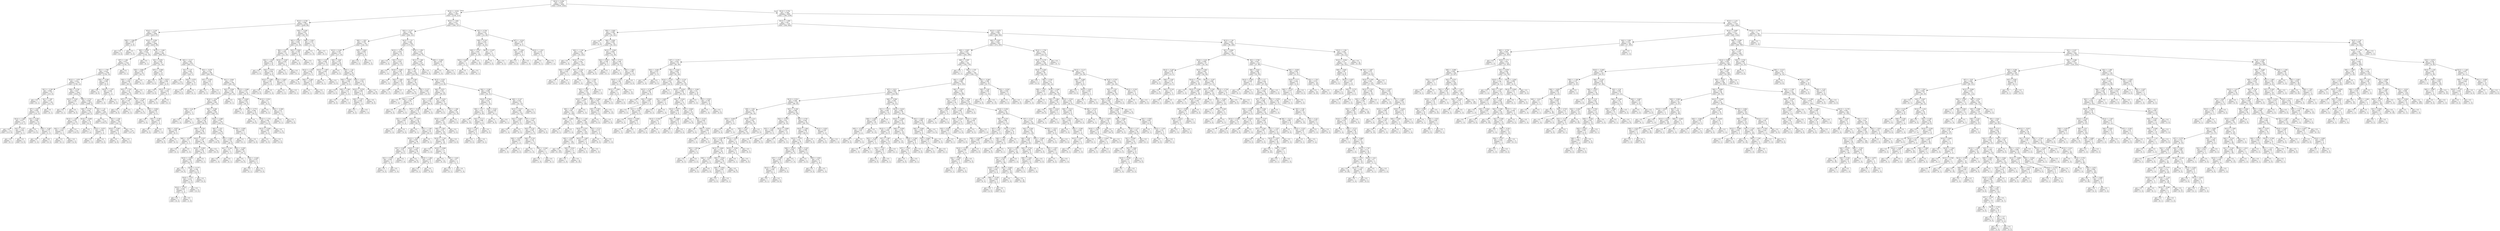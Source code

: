 digraph Tree {
node [shape=box] ;
0 [label="X[14] <= 0.256\ngini = 0.479\nsamples = 5852\nvalue = [3530, 2322]"] ;
1 [label="X[14] <= -0.034\ngini = 0.134\nsamples = 2957\nvalue = [2744, 213]"] ;
0 -> 1 [labeldistance=2.5, labelangle=45, headlabel="True"] ;
2 [label="X[13] <= 0.746\ngini = 0.066\nsamples = 2524\nvalue = [2438, 86]"] ;
1 -> 2 ;
3 [label="X[14] <= -3.335\ngini = 0.053\nsamples = 2480\nvalue = [2413, 67]"] ;
2 -> 3 ;
4 [label="X[6] <= 1.084\ngini = 0.397\nsamples = 11\nvalue = [3, 8]"] ;
3 -> 4 ;
5 [label="gini = 0.0\nsamples = 8\nvalue = [0, 8]"] ;
4 -> 5 ;
6 [label="gini = 0.0\nsamples = 3\nvalue = [3, 0]"] ;
4 -> 6 ;
7 [label="X[14] <= -0.552\ngini = 0.047\nsamples = 2469\nvalue = [2410, 59]"] ;
3 -> 7 ;
8 [label="X[9] <= 6.838\ngini = 0.018\nsamples = 1770\nvalue = [1754, 16]"] ;
7 -> 8 ;
9 [label="X[7] <= 1.491\ngini = 0.017\nsamples = 1769\nvalue = [1754, 15]"] ;
8 -> 9 ;
10 [label="X[1] <= 1.709\ngini = 0.016\nsamples = 1768\nvalue = [1754, 14]"] ;
9 -> 10 ;
11 [label="X[13] <= -1.875\ngini = 0.014\nsamples = 1757\nvalue = [1745, 12]"] ;
10 -> 11 ;
12 [label="X[1] <= -2.169\ngini = 0.084\nsamples = 137\nvalue = [131, 6]"] ;
11 -> 12 ;
13 [label="gini = 0.0\nsamples = 1\nvalue = [0, 1]"] ;
12 -> 13 ;
14 [label="X[1] <= 1.387\ngini = 0.071\nsamples = 136\nvalue = [131, 5]"] ;
12 -> 14 ;
15 [label="X[7] <= 0.63\ngini = 0.058\nsamples = 135\nvalue = [131, 4]"] ;
14 -> 15 ;
16 [label="X[12] <= 1.648\ngini = 0.017\nsamples = 116\nvalue = [115, 1]"] ;
15 -> 16 ;
17 [label="gini = 0.0\nsamples = 113\nvalue = [113, 0]"] ;
16 -> 17 ;
18 [label="X[1] <= -0.27\ngini = 0.444\nsamples = 3\nvalue = [2, 1]"] ;
16 -> 18 ;
19 [label="gini = 0.0\nsamples = 1\nvalue = [0, 1]"] ;
18 -> 19 ;
20 [label="gini = 0.0\nsamples = 2\nvalue = [2, 0]"] ;
18 -> 20 ;
21 [label="X[1] <= 0.393\ngini = 0.266\nsamples = 19\nvalue = [16, 3]"] ;
15 -> 21 ;
22 [label="gini = 0.0\nsamples = 15\nvalue = [15, 0]"] ;
21 -> 22 ;
23 [label="X[0] <= -0.467\ngini = 0.375\nsamples = 4\nvalue = [1, 3]"] ;
21 -> 23 ;
24 [label="gini = 0.0\nsamples = 1\nvalue = [1, 0]"] ;
23 -> 24 ;
25 [label="gini = 0.0\nsamples = 3\nvalue = [0, 3]"] ;
23 -> 25 ;
26 [label="gini = 0.0\nsamples = 1\nvalue = [0, 1]"] ;
14 -> 26 ;
27 [label="X[9] <= -0.754\ngini = 0.007\nsamples = 1620\nvalue = [1614, 6]"] ;
11 -> 27 ;
28 [label="X[13] <= -0.93\ngini = 0.245\nsamples = 7\nvalue = [6, 1]"] ;
27 -> 28 ;
29 [label="gini = 0.0\nsamples = 1\nvalue = [0, 1]"] ;
28 -> 29 ;
30 [label="gini = 0.0\nsamples = 6\nvalue = [6, 0]"] ;
28 -> 30 ;
31 [label="X[6] <= -0.723\ngini = 0.006\nsamples = 1613\nvalue = [1608, 5]"] ;
27 -> 31 ;
32 [label="X[6] <= -0.735\ngini = 0.044\nsamples = 132\nvalue = [129, 3]"] ;
31 -> 32 ;
33 [label="X[13] <= -1.467\ngini = 0.016\nsamples = 122\nvalue = [121, 1]"] ;
32 -> 33 ;
34 [label="X[2] <= -1.334\ngini = 0.444\nsamples = 3\nvalue = [2, 1]"] ;
33 -> 34 ;
35 [label="gini = 0.0\nsamples = 1\nvalue = [0, 1]"] ;
34 -> 35 ;
36 [label="gini = 0.0\nsamples = 2\nvalue = [2, 0]"] ;
34 -> 36 ;
37 [label="gini = 0.0\nsamples = 119\nvalue = [119, 0]"] ;
33 -> 37 ;
38 [label="X[14] <= -0.899\ngini = 0.32\nsamples = 10\nvalue = [8, 2]"] ;
32 -> 38 ;
39 [label="gini = 0.0\nsamples = 7\nvalue = [7, 0]"] ;
38 -> 39 ;
40 [label="X[12] <= -0.673\ngini = 0.444\nsamples = 3\nvalue = [1, 2]"] ;
38 -> 40 ;
41 [label="gini = 0.0\nsamples = 1\nvalue = [1, 0]"] ;
40 -> 41 ;
42 [label="gini = 0.0\nsamples = 2\nvalue = [0, 2]"] ;
40 -> 42 ;
43 [label="X[3] <= 1.32\ngini = 0.003\nsamples = 1481\nvalue = [1479, 2]"] ;
31 -> 43 ;
44 [label="gini = 0.0\nsamples = 1318\nvalue = [1318, 0]"] ;
43 -> 44 ;
45 [label="X[3] <= 1.346\ngini = 0.024\nsamples = 163\nvalue = [161, 2]"] ;
43 -> 45 ;
46 [label="X[14] <= -0.997\ngini = 0.444\nsamples = 6\nvalue = [4, 2]"] ;
45 -> 46 ;
47 [label="gini = 0.0\nsamples = 4\nvalue = [4, 0]"] ;
46 -> 47 ;
48 [label="gini = 0.0\nsamples = 2\nvalue = [0, 2]"] ;
46 -> 48 ;
49 [label="gini = 0.0\nsamples = 157\nvalue = [157, 0]"] ;
45 -> 49 ;
50 [label="X[4] <= -0.366\ngini = 0.298\nsamples = 11\nvalue = [9, 2]"] ;
10 -> 50 ;
51 [label="gini = 0.0\nsamples = 8\nvalue = [8, 0]"] ;
50 -> 51 ;
52 [label="X[14] <= -1.107\ngini = 0.444\nsamples = 3\nvalue = [1, 2]"] ;
50 -> 52 ;
53 [label="gini = 0.0\nsamples = 1\nvalue = [1, 0]"] ;
52 -> 53 ;
54 [label="gini = 0.0\nsamples = 2\nvalue = [0, 2]"] ;
52 -> 54 ;
55 [label="gini = 0.0\nsamples = 1\nvalue = [0, 1]"] ;
9 -> 55 ;
56 [label="gini = 0.0\nsamples = 1\nvalue = [0, 1]"] ;
8 -> 56 ;
57 [label="X[13] <= -1.446\ngini = 0.115\nsamples = 699\nvalue = [656, 43]"] ;
7 -> 57 ;
58 [label="X[1] <= 0.651\ngini = 0.364\nsamples = 67\nvalue = [51, 16]"] ;
57 -> 58 ;
59 [label="X[9] <= 0.882\ngini = 0.233\nsamples = 52\nvalue = [45, 7]"] ;
58 -> 59 ;
60 [label="X[5] <= 1.472\ngini = 0.208\nsamples = 51\nvalue = [45, 6]"] ;
59 -> 60 ;
61 [label="X[3] <= -1.722\ngini = 0.18\nsamples = 50\nvalue = [45, 5]"] ;
60 -> 61 ;
62 [label="X[7] <= -1.765\ngini = 0.397\nsamples = 11\nvalue = [8, 3]"] ;
61 -> 62 ;
63 [label="gini = 0.0\nsamples = 8\nvalue = [8, 0]"] ;
62 -> 63 ;
64 [label="gini = 0.0\nsamples = 3\nvalue = [0, 3]"] ;
62 -> 64 ;
65 [label="X[7] <= 0.749\ngini = 0.097\nsamples = 39\nvalue = [37, 2]"] ;
61 -> 65 ;
66 [label="gini = 0.0\nsamples = 33\nvalue = [33, 0]"] ;
65 -> 66 ;
67 [label="X[0] <= -0.804\ngini = 0.444\nsamples = 6\nvalue = [4, 2]"] ;
65 -> 67 ;
68 [label="gini = 0.0\nsamples = 3\nvalue = [3, 0]"] ;
67 -> 68 ;
69 [label="X[5] <= -0.189\ngini = 0.444\nsamples = 3\nvalue = [1, 2]"] ;
67 -> 69 ;
70 [label="gini = 0.0\nsamples = 2\nvalue = [0, 2]"] ;
69 -> 70 ;
71 [label="gini = 0.0\nsamples = 1\nvalue = [1, 0]"] ;
69 -> 71 ;
72 [label="gini = 0.0\nsamples = 1\nvalue = [0, 1]"] ;
60 -> 72 ;
73 [label="gini = 0.0\nsamples = 1\nvalue = [0, 1]"] ;
59 -> 73 ;
74 [label="X[7] <= -0.086\ngini = 0.48\nsamples = 15\nvalue = [6, 9]"] ;
58 -> 74 ;
75 [label="gini = 0.0\nsamples = 4\nvalue = [4, 0]"] ;
74 -> 75 ;
76 [label="X[3] <= 0.873\ngini = 0.298\nsamples = 11\nvalue = [2, 9]"] ;
74 -> 76 ;
77 [label="gini = 0.0\nsamples = 8\nvalue = [0, 8]"] ;
76 -> 77 ;
78 [label="X[13] <= -1.811\ngini = 0.444\nsamples = 3\nvalue = [2, 1]"] ;
76 -> 78 ;
79 [label="gini = 0.0\nsamples = 2\nvalue = [2, 0]"] ;
78 -> 79 ;
80 [label="gini = 0.0\nsamples = 1\nvalue = [0, 1]"] ;
78 -> 80 ;
81 [label="X[3] <= -0.117\ngini = 0.082\nsamples = 632\nvalue = [605, 27]"] ;
57 -> 81 ;
82 [label="X[1] <= 1.47\ngini = 0.006\nsamples = 323\nvalue = [322, 1]"] ;
81 -> 82 ;
83 [label="gini = 0.0\nsamples = 313\nvalue = [313, 0]"] ;
82 -> 83 ;
84 [label="X[0] <= 0.575\ngini = 0.18\nsamples = 10\nvalue = [9, 1]"] ;
82 -> 84 ;
85 [label="gini = 0.0\nsamples = 9\nvalue = [9, 0]"] ;
84 -> 85 ;
86 [label="gini = 0.0\nsamples = 1\nvalue = [0, 1]"] ;
84 -> 86 ;
87 [label="X[3] <= -0.078\ngini = 0.154\nsamples = 309\nvalue = [283, 26]"] ;
81 -> 87 ;
88 [label="X[7] <= 0.359\ngini = 0.48\nsamples = 5\nvalue = [2, 3]"] ;
87 -> 88 ;
89 [label="gini = 0.0\nsamples = 3\nvalue = [0, 3]"] ;
88 -> 89 ;
90 [label="gini = 0.0\nsamples = 2\nvalue = [2, 0]"] ;
88 -> 90 ;
91 [label="X[1] <= 0.844\ngini = 0.14\nsamples = 304\nvalue = [281, 23]"] ;
87 -> 91 ;
92 [label="X[2] <= 4.938\ngini = 0.102\nsamples = 261\nvalue = [247, 14]"] ;
91 -> 92 ;
93 [label="X[14] <= -0.54\ngini = 0.095\nsamples = 260\nvalue = [247, 13]"] ;
92 -> 93 ;
94 [label="X[9] <= 0.22\ngini = 0.5\nsamples = 2\nvalue = [1, 1]"] ;
93 -> 94 ;
95 [label="gini = 0.0\nsamples = 1\nvalue = [1, 0]"] ;
94 -> 95 ;
96 [label="gini = 0.0\nsamples = 1\nvalue = [0, 1]"] ;
94 -> 96 ;
97 [label="X[4] <= -0.369\ngini = 0.089\nsamples = 258\nvalue = [246, 12]"] ;
93 -> 97 ;
98 [label="X[6] <= -0.791\ngini = 0.165\nsamples = 99\nvalue = [90, 9]"] ;
97 -> 98 ;
99 [label="X[6] <= -0.827\ngini = 0.444\nsamples = 9\nvalue = [6, 3]"] ;
98 -> 99 ;
100 [label="gini = 0.0\nsamples = 6\nvalue = [6, 0]"] ;
99 -> 100 ;
101 [label="gini = 0.0\nsamples = 3\nvalue = [0, 3]"] ;
99 -> 101 ;
102 [label="X[9] <= -0.726\ngini = 0.124\nsamples = 90\nvalue = [84, 6]"] ;
98 -> 102 ;
103 [label="X[6] <= -0.075\ngini = 0.5\nsamples = 2\nvalue = [1, 1]"] ;
102 -> 103 ;
104 [label="gini = 0.0\nsamples = 1\nvalue = [0, 1]"] ;
103 -> 104 ;
105 [label="gini = 0.0\nsamples = 1\nvalue = [1, 0]"] ;
103 -> 105 ;
106 [label="X[10] <= -0.237\ngini = 0.107\nsamples = 88\nvalue = [83, 5]"] ;
102 -> 106 ;
107 [label="X[14] <= -0.055\ngini = 0.245\nsamples = 35\nvalue = [30, 5]"] ;
106 -> 107 ;
108 [label="X[10] <= -0.818\ngini = 0.208\nsamples = 34\nvalue = [30, 4]"] ;
107 -> 108 ;
109 [label="gini = 0.0\nsamples = 16\nvalue = [16, 0]"] ;
108 -> 109 ;
110 [label="X[14] <= -0.177\ngini = 0.346\nsamples = 18\nvalue = [14, 4]"] ;
108 -> 110 ;
111 [label="X[10] <= -0.74\ngini = 0.219\nsamples = 16\nvalue = [14, 2]"] ;
110 -> 111 ;
112 [label="X[14] <= -0.312\ngini = 0.444\nsamples = 3\nvalue = [1, 2]"] ;
111 -> 112 ;
113 [label="gini = 0.0\nsamples = 2\nvalue = [0, 2]"] ;
112 -> 113 ;
114 [label="gini = 0.0\nsamples = 1\nvalue = [1, 0]"] ;
112 -> 114 ;
115 [label="gini = 0.0\nsamples = 13\nvalue = [13, 0]"] ;
111 -> 115 ;
116 [label="gini = 0.0\nsamples = 2\nvalue = [0, 2]"] ;
110 -> 116 ;
117 [label="gini = 0.0\nsamples = 1\nvalue = [0, 1]"] ;
107 -> 117 ;
118 [label="gini = 0.0\nsamples = 53\nvalue = [53, 0]"] ;
106 -> 118 ;
119 [label="X[12] <= 2.088\ngini = 0.037\nsamples = 159\nvalue = [156, 3]"] ;
97 -> 119 ;
120 [label="X[5] <= 1.472\ngini = 0.025\nsamples = 156\nvalue = [154, 2]"] ;
119 -> 120 ;
121 [label="gini = 0.0\nsamples = 134\nvalue = [134, 0]"] ;
120 -> 121 ;
122 [label="X[3] <= 0.085\ngini = 0.165\nsamples = 22\nvalue = [20, 2]"] ;
120 -> 122 ;
123 [label="X[1] <= 0.144\ngini = 0.5\nsamples = 2\nvalue = [1, 1]"] ;
122 -> 123 ;
124 [label="gini = 0.0\nsamples = 1\nvalue = [1, 0]"] ;
123 -> 124 ;
125 [label="gini = 0.0\nsamples = 1\nvalue = [0, 1]"] ;
123 -> 125 ;
126 [label="X[4] <= -0.355\ngini = 0.095\nsamples = 20\nvalue = [19, 1]"] ;
122 -> 126 ;
127 [label="gini = 0.0\nsamples = 14\nvalue = [14, 0]"] ;
126 -> 127 ;
128 [label="X[4] <= -0.348\ngini = 0.278\nsamples = 6\nvalue = [5, 1]"] ;
126 -> 128 ;
129 [label="gini = 0.0\nsamples = 1\nvalue = [0, 1]"] ;
128 -> 129 ;
130 [label="gini = 0.0\nsamples = 5\nvalue = [5, 0]"] ;
128 -> 130 ;
131 [label="X[0] <= -0.585\ngini = 0.444\nsamples = 3\nvalue = [2, 1]"] ;
119 -> 131 ;
132 [label="gini = 0.0\nsamples = 1\nvalue = [0, 1]"] ;
131 -> 132 ;
133 [label="gini = 0.0\nsamples = 2\nvalue = [2, 0]"] ;
131 -> 133 ;
134 [label="gini = 0.0\nsamples = 1\nvalue = [0, 1]"] ;
92 -> 134 ;
135 [label="X[13] <= 0.488\ngini = 0.331\nsamples = 43\nvalue = [34, 9]"] ;
91 -> 135 ;
136 [label="X[9] <= -0.645\ngini = 0.245\nsamples = 35\nvalue = [30, 5]"] ;
135 -> 136 ;
137 [label="gini = 0.0\nsamples = 1\nvalue = [0, 1]"] ;
136 -> 137 ;
138 [label="X[12] <= 0.773\ngini = 0.208\nsamples = 34\nvalue = [30, 4]"] ;
136 -> 138 ;
139 [label="gini = 0.0\nsamples = 16\nvalue = [16, 0]"] ;
138 -> 139 ;
140 [label="X[12] <= 1.174\ngini = 0.346\nsamples = 18\nvalue = [14, 4]"] ;
138 -> 140 ;
141 [label="X[13] <= -0.285\ngini = 0.444\nsamples = 6\nvalue = [2, 4]"] ;
140 -> 141 ;
142 [label="gini = 0.0\nsamples = 2\nvalue = [2, 0]"] ;
141 -> 142 ;
143 [label="gini = 0.0\nsamples = 4\nvalue = [0, 4]"] ;
141 -> 143 ;
144 [label="gini = 0.0\nsamples = 12\nvalue = [12, 0]"] ;
140 -> 144 ;
145 [label="X[13] <= 0.531\ngini = 0.5\nsamples = 8\nvalue = [4, 4]"] ;
135 -> 145 ;
146 [label="gini = 0.0\nsamples = 3\nvalue = [0, 3]"] ;
145 -> 146 ;
147 [label="X[4] <= -0.369\ngini = 0.32\nsamples = 5\nvalue = [4, 1]"] ;
145 -> 147 ;
148 [label="gini = 0.0\nsamples = 1\nvalue = [0, 1]"] ;
147 -> 148 ;
149 [label="gini = 0.0\nsamples = 4\nvalue = [4, 0]"] ;
147 -> 149 ;
150 [label="X[4] <= -0.259\ngini = 0.491\nsamples = 44\nvalue = [25, 19]"] ;
2 -> 150 ;
151 [label="X[5] <= 0.503\ngini = 0.492\nsamples = 32\nvalue = [14, 18]"] ;
150 -> 151 ;
152 [label="X[0] <= 0.47\ngini = 0.491\nsamples = 23\nvalue = [13, 10]"] ;
151 -> 152 ;
153 [label="X[2] <= -1.032\ngini = 0.492\nsamples = 16\nvalue = [7, 9]"] ;
152 -> 153 ;
154 [label="gini = 0.0\nsamples = 3\nvalue = [3, 0]"] ;
153 -> 154 ;
155 [label="X[2] <= 0.073\ngini = 0.426\nsamples = 13\nvalue = [4, 9]"] ;
153 -> 155 ;
156 [label="X[12] <= 1.958\ngini = 0.198\nsamples = 9\nvalue = [1, 8]"] ;
155 -> 156 ;
157 [label="gini = 0.0\nsamples = 8\nvalue = [0, 8]"] ;
156 -> 157 ;
158 [label="gini = 0.0\nsamples = 1\nvalue = [1, 0]"] ;
156 -> 158 ;
159 [label="X[10] <= 0.661\ngini = 0.375\nsamples = 4\nvalue = [3, 1]"] ;
155 -> 159 ;
160 [label="gini = 0.0\nsamples = 3\nvalue = [3, 0]"] ;
159 -> 160 ;
161 [label="gini = 0.0\nsamples = 1\nvalue = [0, 1]"] ;
159 -> 161 ;
162 [label="X[14] <= -0.067\ngini = 0.245\nsamples = 7\nvalue = [6, 1]"] ;
152 -> 162 ;
163 [label="gini = 0.0\nsamples = 6\nvalue = [6, 0]"] ;
162 -> 163 ;
164 [label="gini = 0.0\nsamples = 1\nvalue = [0, 1]"] ;
162 -> 164 ;
165 [label="X[3] <= 0.862\ngini = 0.198\nsamples = 9\nvalue = [1, 8]"] ;
151 -> 165 ;
166 [label="gini = 0.0\nsamples = 8\nvalue = [0, 8]"] ;
165 -> 166 ;
167 [label="gini = 0.0\nsamples = 1\nvalue = [1, 0]"] ;
165 -> 167 ;
168 [label="X[6] <= 3.001\ngini = 0.153\nsamples = 12\nvalue = [11, 1]"] ;
150 -> 168 ;
169 [label="gini = 0.0\nsamples = 11\nvalue = [11, 0]"] ;
168 -> 169 ;
170 [label="gini = 0.0\nsamples = 1\nvalue = [0, 1]"] ;
168 -> 170 ;
171 [label="X[13] <= 1.004\ngini = 0.415\nsamples = 433\nvalue = [306, 127]"] ;
1 -> 171 ;
172 [label="X[3] <= -0.137\ngini = 0.381\nsamples = 395\nvalue = [294, 101]"] ;
171 -> 172 ;
173 [label="X[9] <= 1.923\ngini = 0.185\nsamples = 136\nvalue = [122, 14]"] ;
172 -> 173 ;
174 [label="X[13] <= 0.445\ngini = 0.145\nsamples = 127\nvalue = [117, 10]"] ;
173 -> 174 ;
175 [label="X[6] <= 3.107\ngini = 0.049\nsamples = 79\nvalue = [77, 2]"] ;
174 -> 175 ;
176 [label="X[12] <= 1.152\ngini = 0.026\nsamples = 76\nvalue = [75, 1]"] ;
175 -> 176 ;
177 [label="gini = 0.0\nsamples = 70\nvalue = [70, 0]"] ;
176 -> 177 ;
178 [label="X[4] <= -0.369\ngini = 0.278\nsamples = 6\nvalue = [5, 1]"] ;
176 -> 178 ;
179 [label="gini = 0.0\nsamples = 1\nvalue = [0, 1]"] ;
178 -> 179 ;
180 [label="gini = 0.0\nsamples = 5\nvalue = [5, 0]"] ;
178 -> 180 ;
181 [label="X[13] <= -1.897\ngini = 0.444\nsamples = 3\nvalue = [2, 1]"] ;
175 -> 181 ;
182 [label="gini = 0.0\nsamples = 1\nvalue = [0, 1]"] ;
181 -> 182 ;
183 [label="gini = 0.0\nsamples = 2\nvalue = [2, 0]"] ;
181 -> 183 ;
184 [label="X[0] <= -0.86\ngini = 0.278\nsamples = 48\nvalue = [40, 8]"] ;
174 -> 184 ;
185 [label="gini = 0.0\nsamples = 2\nvalue = [0, 2]"] ;
184 -> 185 ;
186 [label="X[5] <= -1.02\ngini = 0.227\nsamples = 46\nvalue = [40, 6]"] ;
184 -> 186 ;
187 [label="X[9] <= -0.635\ngini = 0.494\nsamples = 9\nvalue = [5, 4]"] ;
186 -> 187 ;
188 [label="gini = 0.0\nsamples = 4\nvalue = [4, 0]"] ;
187 -> 188 ;
189 [label="X[0] <= 1.399\ngini = 0.32\nsamples = 5\nvalue = [1, 4]"] ;
187 -> 189 ;
190 [label="gini = 0.0\nsamples = 4\nvalue = [0, 4]"] ;
189 -> 190 ;
191 [label="gini = 0.0\nsamples = 1\nvalue = [1, 0]"] ;
189 -> 191 ;
192 [label="X[8] <= -0.213\ngini = 0.102\nsamples = 37\nvalue = [35, 2]"] ;
186 -> 192 ;
193 [label="X[12] <= -0.578\ngini = 0.298\nsamples = 11\nvalue = [9, 2]"] ;
192 -> 193 ;
194 [label="X[0] <= 1.207\ngini = 0.444\nsamples = 3\nvalue = [1, 2]"] ;
193 -> 194 ;
195 [label="gini = 0.0\nsamples = 2\nvalue = [0, 2]"] ;
194 -> 195 ;
196 [label="gini = 0.0\nsamples = 1\nvalue = [1, 0]"] ;
194 -> 196 ;
197 [label="gini = 0.0\nsamples = 8\nvalue = [8, 0]"] ;
193 -> 197 ;
198 [label="gini = 0.0\nsamples = 26\nvalue = [26, 0]"] ;
192 -> 198 ;
199 [label="X[5] <= 0.642\ngini = 0.494\nsamples = 9\nvalue = [5, 4]"] ;
173 -> 199 ;
200 [label="gini = 0.0\nsamples = 5\nvalue = [5, 0]"] ;
199 -> 200 ;
201 [label="gini = 0.0\nsamples = 4\nvalue = [0, 4]"] ;
199 -> 201 ;
202 [label="X[13] <= -1.51\ngini = 0.446\nsamples = 259\nvalue = [172, 87]"] ;
172 -> 202 ;
203 [label="X[13] <= -2.133\ngini = 0.435\nsamples = 25\nvalue = [8, 17]"] ;
202 -> 203 ;
204 [label="gini = 0.0\nsamples = 5\nvalue = [5, 0]"] ;
203 -> 204 ;
205 [label="X[3] <= 0.111\ngini = 0.255\nsamples = 20\nvalue = [3, 17]"] ;
203 -> 205 ;
206 [label="gini = 0.0\nsamples = 1\nvalue = [1, 0]"] ;
205 -> 206 ;
207 [label="X[10] <= -0.981\ngini = 0.188\nsamples = 19\nvalue = [2, 17]"] ;
205 -> 207 ;
208 [label="gini = 0.0\nsamples = 1\nvalue = [1, 0]"] ;
207 -> 208 ;
209 [label="X[2] <= 1.883\ngini = 0.105\nsamples = 18\nvalue = [1, 17]"] ;
207 -> 209 ;
210 [label="gini = 0.0\nsamples = 17\nvalue = [0, 17]"] ;
209 -> 210 ;
211 [label="gini = 0.0\nsamples = 1\nvalue = [1, 0]"] ;
209 -> 211 ;
212 [label="X[10] <= 1.953\ngini = 0.419\nsamples = 234\nvalue = [164, 70]"] ;
202 -> 212 ;
213 [label="X[11] <= 1.565\ngini = 0.405\nsamples = 227\nvalue = [163, 64]"] ;
212 -> 213 ;
214 [label="X[0] <= -0.9\ngini = 0.393\nsamples = 223\nvalue = [163, 60]"] ;
213 -> 214 ;
215 [label="X[5] <= 0.365\ngini = 0.153\nsamples = 48\nvalue = [44, 4]"] ;
214 -> 215 ;
216 [label="gini = 0.0\nsamples = 34\nvalue = [34, 0]"] ;
215 -> 216 ;
217 [label="X[6] <= 0.137\ngini = 0.408\nsamples = 14\nvalue = [10, 4]"] ;
215 -> 217 ;
218 [label="gini = 0.0\nsamples = 7\nvalue = [7, 0]"] ;
217 -> 218 ;
219 [label="X[4] <= -0.354\ngini = 0.49\nsamples = 7\nvalue = [3, 4]"] ;
217 -> 219 ;
220 [label="gini = 0.0\nsamples = 4\nvalue = [0, 4]"] ;
219 -> 220 ;
221 [label="gini = 0.0\nsamples = 3\nvalue = [3, 0]"] ;
219 -> 221 ;
222 [label="X[13] <= 0.531\ngini = 0.435\nsamples = 175\nvalue = [119, 56]"] ;
214 -> 222 ;
223 [label="X[6] <= 0.071\ngini = 0.351\nsamples = 110\nvalue = [85, 25]"] ;
222 -> 223 ;
224 [label="X[1] <= 1.559\ngini = 0.216\nsamples = 73\nvalue = [64, 9]"] ;
223 -> 224 ;
225 [label="X[7] <= -0.106\ngini = 0.178\nsamples = 71\nvalue = [64, 7]"] ;
224 -> 225 ;
226 [label="X[1] <= -0.951\ngini = 0.444\nsamples = 3\nvalue = [1, 2]"] ;
225 -> 226 ;
227 [label="gini = 0.0\nsamples = 1\nvalue = [1, 0]"] ;
226 -> 227 ;
228 [label="gini = 0.0\nsamples = 2\nvalue = [0, 2]"] ;
226 -> 228 ;
229 [label="X[1] <= -1.475\ngini = 0.136\nsamples = 68\nvalue = [63, 5]"] ;
225 -> 229 ;
230 [label="gini = 0.0\nsamples = 1\nvalue = [0, 1]"] ;
229 -> 230 ;
231 [label="X[7] <= 1.169\ngini = 0.112\nsamples = 67\nvalue = [63, 4]"] ;
229 -> 231 ;
232 [label="X[13] <= -0.457\ngini = 0.087\nsamples = 66\nvalue = [63, 3]"] ;
231 -> 232 ;
233 [label="X[7] <= 0.287\ngini = 0.32\nsamples = 10\nvalue = [8, 2]"] ;
232 -> 233 ;
234 [label="X[1] <= 0.552\ngini = 0.444\nsamples = 3\nvalue = [1, 2]"] ;
233 -> 234 ;
235 [label="gini = 0.0\nsamples = 2\nvalue = [0, 2]"] ;
234 -> 235 ;
236 [label="gini = 0.0\nsamples = 1\nvalue = [1, 0]"] ;
234 -> 236 ;
237 [label="gini = 0.0\nsamples = 7\nvalue = [7, 0]"] ;
233 -> 237 ;
238 [label="X[10] <= 1.251\ngini = 0.035\nsamples = 56\nvalue = [55, 1]"] ;
232 -> 238 ;
239 [label="gini = 0.0\nsamples = 50\nvalue = [50, 0]"] ;
238 -> 239 ;
240 [label="X[10] <= 1.384\ngini = 0.278\nsamples = 6\nvalue = [5, 1]"] ;
238 -> 240 ;
241 [label="gini = 0.0\nsamples = 1\nvalue = [0, 1]"] ;
240 -> 241 ;
242 [label="gini = 0.0\nsamples = 5\nvalue = [5, 0]"] ;
240 -> 242 ;
243 [label="gini = 0.0\nsamples = 1\nvalue = [0, 1]"] ;
231 -> 243 ;
244 [label="gini = 0.0\nsamples = 2\nvalue = [0, 2]"] ;
224 -> 244 ;
245 [label="X[7] <= 0.033\ngini = 0.491\nsamples = 37\nvalue = [21, 16]"] ;
223 -> 245 ;
246 [label="gini = 0.0\nsamples = 9\nvalue = [9, 0]"] ;
245 -> 246 ;
247 [label="X[3] <= 1.298\ngini = 0.49\nsamples = 28\nvalue = [12, 16]"] ;
245 -> 247 ;
248 [label="X[14] <= 0.243\ngini = 0.423\nsamples = 23\nvalue = [7, 16]"] ;
247 -> 248 ;
249 [label="X[9] <= 1.402\ngini = 0.32\nsamples = 20\nvalue = [4, 16]"] ;
248 -> 249 ;
250 [label="X[10] <= -1.129\ngini = 0.198\nsamples = 18\nvalue = [2, 16]"] ;
249 -> 250 ;
251 [label="gini = 0.0\nsamples = 1\nvalue = [1, 0]"] ;
250 -> 251 ;
252 [label="X[10] <= 0.969\ngini = 0.111\nsamples = 17\nvalue = [1, 16]"] ;
250 -> 252 ;
253 [label="gini = 0.0\nsamples = 15\nvalue = [0, 15]"] ;
252 -> 253 ;
254 [label="X[9] <= -0.401\ngini = 0.5\nsamples = 2\nvalue = [1, 1]"] ;
252 -> 254 ;
255 [label="gini = 0.0\nsamples = 1\nvalue = [0, 1]"] ;
254 -> 255 ;
256 [label="gini = 0.0\nsamples = 1\nvalue = [1, 0]"] ;
254 -> 256 ;
257 [label="gini = 0.0\nsamples = 2\nvalue = [2, 0]"] ;
249 -> 257 ;
258 [label="gini = 0.0\nsamples = 3\nvalue = [3, 0]"] ;
248 -> 258 ;
259 [label="gini = 0.0\nsamples = 5\nvalue = [5, 0]"] ;
247 -> 259 ;
260 [label="X[4] <= -0.369\ngini = 0.499\nsamples = 65\nvalue = [34, 31]"] ;
222 -> 260 ;
261 [label="X[10] <= 0.794\ngini = 0.451\nsamples = 32\nvalue = [11, 21]"] ;
260 -> 261 ;
262 [label="X[6] <= -0.11\ngini = 0.32\nsamples = 25\nvalue = [5, 20]"] ;
261 -> 262 ;
263 [label="gini = 0.0\nsamples = 14\nvalue = [0, 14]"] ;
262 -> 263 ;
264 [label="X[2] <= 0.111\ngini = 0.496\nsamples = 11\nvalue = [5, 6]"] ;
262 -> 264 ;
265 [label="X[12] <= 1.167\ngini = 0.278\nsamples = 6\nvalue = [5, 1]"] ;
264 -> 265 ;
266 [label="gini = 0.0\nsamples = 5\nvalue = [5, 0]"] ;
265 -> 266 ;
267 [label="gini = 0.0\nsamples = 1\nvalue = [0, 1]"] ;
265 -> 267 ;
268 [label="gini = 0.0\nsamples = 5\nvalue = [0, 5]"] ;
264 -> 268 ;
269 [label="X[2] <= 0.221\ngini = 0.245\nsamples = 7\nvalue = [6, 1]"] ;
261 -> 269 ;
270 [label="gini = 0.0\nsamples = 6\nvalue = [6, 0]"] ;
269 -> 270 ;
271 [label="gini = 0.0\nsamples = 1\nvalue = [0, 1]"] ;
269 -> 271 ;
272 [label="X[0] <= 0.147\ngini = 0.422\nsamples = 33\nvalue = [23, 10]"] ;
260 -> 272 ;
273 [label="X[13] <= 0.617\ngini = 0.486\nsamples = 24\nvalue = [14, 10]"] ;
272 -> 273 ;
274 [label="X[2] <= -0.605\ngini = 0.278\nsamples = 6\nvalue = [1, 5]"] ;
273 -> 274 ;
275 [label="gini = 0.0\nsamples = 1\nvalue = [1, 0]"] ;
274 -> 275 ;
276 [label="gini = 0.0\nsamples = 5\nvalue = [0, 5]"] ;
274 -> 276 ;
277 [label="X[7] <= 0.707\ngini = 0.401\nsamples = 18\nvalue = [13, 5]"] ;
273 -> 277 ;
278 [label="X[3] <= 0.161\ngini = 0.305\nsamples = 16\nvalue = [13, 3]"] ;
277 -> 278 ;
279 [label="X[9] <= -0.675\ngini = 0.444\nsamples = 3\nvalue = [1, 2]"] ;
278 -> 279 ;
280 [label="gini = 0.0\nsamples = 1\nvalue = [1, 0]"] ;
279 -> 280 ;
281 [label="gini = 0.0\nsamples = 2\nvalue = [0, 2]"] ;
279 -> 281 ;
282 [label="X[9] <= 0.134\ngini = 0.142\nsamples = 13\nvalue = [12, 1]"] ;
278 -> 282 ;
283 [label="gini = 0.0\nsamples = 11\nvalue = [11, 0]"] ;
282 -> 283 ;
284 [label="X[4] <= -0.328\ngini = 0.5\nsamples = 2\nvalue = [1, 1]"] ;
282 -> 284 ;
285 [label="gini = 0.0\nsamples = 1\nvalue = [1, 0]"] ;
284 -> 285 ;
286 [label="gini = 0.0\nsamples = 1\nvalue = [0, 1]"] ;
284 -> 286 ;
287 [label="gini = 0.0\nsamples = 2\nvalue = [0, 2]"] ;
277 -> 287 ;
288 [label="gini = 0.0\nsamples = 9\nvalue = [9, 0]"] ;
272 -> 288 ;
289 [label="gini = 0.0\nsamples = 4\nvalue = [0, 4]"] ;
213 -> 289 ;
290 [label="X[9] <= -0.458\ngini = 0.245\nsamples = 7\nvalue = [1, 6]"] ;
212 -> 290 ;
291 [label="gini = 0.0\nsamples = 1\nvalue = [1, 0]"] ;
290 -> 291 ;
292 [label="gini = 0.0\nsamples = 6\nvalue = [0, 6]"] ;
290 -> 292 ;
293 [label="X[1] <= 0.764\ngini = 0.432\nsamples = 38\nvalue = [12, 26]"] ;
171 -> 293 ;
294 [label="X[9] <= 0.143\ngini = 0.252\nsamples = 27\nvalue = [4, 23]"] ;
293 -> 294 ;
295 [label="X[9] <= -0.721\ngini = 0.091\nsamples = 21\nvalue = [1, 20]"] ;
294 -> 295 ;
296 [label="X[2] <= 0.209\ngini = 0.5\nsamples = 2\nvalue = [1, 1]"] ;
295 -> 296 ;
297 [label="gini = 0.0\nsamples = 1\nvalue = [1, 0]"] ;
296 -> 297 ;
298 [label="gini = 0.0\nsamples = 1\nvalue = [0, 1]"] ;
296 -> 298 ;
299 [label="gini = 0.0\nsamples = 19\nvalue = [0, 19]"] ;
295 -> 299 ;
300 [label="X[12] <= 0.197\ngini = 0.5\nsamples = 6\nvalue = [3, 3]"] ;
294 -> 300 ;
301 [label="gini = 0.0\nsamples = 3\nvalue = [3, 0]"] ;
300 -> 301 ;
302 [label="gini = 0.0\nsamples = 3\nvalue = [0, 3]"] ;
300 -> 302 ;
303 [label="X[7] <= -0.016\ngini = 0.397\nsamples = 11\nvalue = [8, 3]"] ;
293 -> 303 ;
304 [label="X[1] <= 1.494\ngini = 0.444\nsamples = 3\nvalue = [1, 2]"] ;
303 -> 304 ;
305 [label="gini = 0.0\nsamples = 2\nvalue = [0, 2]"] ;
304 -> 305 ;
306 [label="gini = 0.0\nsamples = 1\nvalue = [1, 0]"] ;
304 -> 306 ;
307 [label="X[10] <= -1.251\ngini = 0.219\nsamples = 8\nvalue = [7, 1]"] ;
303 -> 307 ;
308 [label="gini = 0.0\nsamples = 1\nvalue = [0, 1]"] ;
307 -> 308 ;
309 [label="gini = 0.0\nsamples = 7\nvalue = [7, 0]"] ;
307 -> 309 ;
310 [label="X[14] <= 0.752\ngini = 0.396\nsamples = 2895\nvalue = [786, 2109]"] ;
0 -> 310 [labeldistance=2.5, labelangle=-45, headlabel="False"] ;
311 [label="X[13] <= -1.059\ngini = 0.49\nsamples = 1167\nvalue = [502, 665]"] ;
310 -> 311 ;
312 [label="X[0] <= -0.962\ngini = 0.288\nsamples = 195\nvalue = [34, 161]"] ;
311 -> 312 ;
313 [label="gini = 0.0\nsamples = 4\nvalue = [4, 0]"] ;
312 -> 313 ;
314 [label="X[0] <= 0.602\ngini = 0.265\nsamples = 191\nvalue = [30, 161]"] ;
312 -> 314 ;
315 [label="X[2] <= -1.149\ngini = 0.181\nsamples = 159\nvalue = [16, 143]"] ;
314 -> 315 ;
316 [label="gini = 0.0\nsamples = 2\nvalue = [2, 0]"] ;
315 -> 316 ;
317 [label="X[12] <= -1.733\ngini = 0.162\nsamples = 157\nvalue = [14, 143]"] ;
315 -> 317 ;
318 [label="X[4] <= -0.369\ngini = 0.444\nsamples = 3\nvalue = [2, 1]"] ;
317 -> 318 ;
319 [label="gini = 0.0\nsamples = 1\nvalue = [0, 1]"] ;
318 -> 319 ;
320 [label="gini = 0.0\nsamples = 2\nvalue = [2, 0]"] ;
318 -> 320 ;
321 [label="X[1] <= -2.242\ngini = 0.144\nsamples = 154\nvalue = [12, 142]"] ;
317 -> 321 ;
322 [label="gini = 0.0\nsamples = 1\nvalue = [1, 0]"] ;
321 -> 322 ;
323 [label="X[2] <= 3.383\ngini = 0.133\nsamples = 153\nvalue = [11, 142]"] ;
321 -> 323 ;
324 [label="X[3] <= 1.263\ngini = 0.123\nsamples = 152\nvalue = [10, 142]"] ;
323 -> 324 ;
325 [label="X[12] <= 1.902\ngini = 0.073\nsamples = 131\nvalue = [5, 126]"] ;
324 -> 325 ;
326 [label="X[6] <= -0.95\ngini = 0.06\nsamples = 130\nvalue = [4, 126]"] ;
325 -> 326 ;
327 [label="X[6] <= -1.004\ngini = 0.5\nsamples = 2\nvalue = [1, 1]"] ;
326 -> 327 ;
328 [label="gini = 0.0\nsamples = 1\nvalue = [0, 1]"] ;
327 -> 328 ;
329 [label="gini = 0.0\nsamples = 1\nvalue = [1, 0]"] ;
327 -> 329 ;
330 [label="X[13] <= -1.166\ngini = 0.046\nsamples = 128\nvalue = [3, 125]"] ;
326 -> 330 ;
331 [label="X[10] <= 2.275\ngini = 0.032\nsamples = 124\nvalue = [2, 122]"] ;
330 -> 331 ;
332 [label="X[0] <= -0.007\ngini = 0.017\nsamples = 120\nvalue = [1, 119]"] ;
331 -> 332 ;
333 [label="gini = 0.0\nsamples = 103\nvalue = [0, 103]"] ;
332 -> 333 ;
334 [label="X[0] <= 0.031\ngini = 0.111\nsamples = 17\nvalue = [1, 16]"] ;
332 -> 334 ;
335 [label="gini = 0.0\nsamples = 1\nvalue = [1, 0]"] ;
334 -> 335 ;
336 [label="gini = 0.0\nsamples = 16\nvalue = [0, 16]"] ;
334 -> 336 ;
337 [label="X[13] <= -1.897\ngini = 0.375\nsamples = 4\nvalue = [1, 3]"] ;
331 -> 337 ;
338 [label="gini = 0.0\nsamples = 3\nvalue = [0, 3]"] ;
337 -> 338 ;
339 [label="gini = 0.0\nsamples = 1\nvalue = [1, 0]"] ;
337 -> 339 ;
340 [label="X[3] <= 0.713\ngini = 0.375\nsamples = 4\nvalue = [1, 3]"] ;
330 -> 340 ;
341 [label="gini = 0.0\nsamples = 3\nvalue = [0, 3]"] ;
340 -> 341 ;
342 [label="gini = 0.0\nsamples = 1\nvalue = [1, 0]"] ;
340 -> 342 ;
343 [label="gini = 0.0\nsamples = 1\nvalue = [1, 0]"] ;
325 -> 343 ;
344 [label="X[9] <= -0.366\ngini = 0.363\nsamples = 21\nvalue = [5, 16]"] ;
324 -> 344 ;
345 [label="X[5] <= 0.365\ngini = 0.494\nsamples = 9\nvalue = [5, 4]"] ;
344 -> 345 ;
346 [label="gini = 0.0\nsamples = 5\nvalue = [5, 0]"] ;
345 -> 346 ;
347 [label="gini = 0.0\nsamples = 4\nvalue = [0, 4]"] ;
345 -> 347 ;
348 [label="gini = 0.0\nsamples = 12\nvalue = [0, 12]"] ;
344 -> 348 ;
349 [label="gini = 0.0\nsamples = 1\nvalue = [1, 0]"] ;
323 -> 349 ;
350 [label="X[13] <= -2.026\ngini = 0.492\nsamples = 32\nvalue = [14, 18]"] ;
314 -> 350 ;
351 [label="X[2] <= 0.553\ngini = 0.198\nsamples = 9\nvalue = [8, 1]"] ;
350 -> 351 ;
352 [label="gini = 0.0\nsamples = 8\nvalue = [8, 0]"] ;
351 -> 352 ;
353 [label="gini = 0.0\nsamples = 1\nvalue = [0, 1]"] ;
351 -> 353 ;
354 [label="X[0] <= 0.713\ngini = 0.386\nsamples = 23\nvalue = [6, 17]"] ;
350 -> 354 ;
355 [label="gini = 0.0\nsamples = 2\nvalue = [2, 0]"] ;
354 -> 355 ;
356 [label="X[0] <= 1.962\ngini = 0.308\nsamples = 21\nvalue = [4, 17]"] ;
354 -> 356 ;
357 [label="X[10] <= -0.78\ngini = 0.188\nsamples = 19\nvalue = [2, 17]"] ;
356 -> 357 ;
358 [label="X[13] <= -1.854\ngini = 0.5\nsamples = 4\nvalue = [2, 2]"] ;
357 -> 358 ;
359 [label="gini = 0.0\nsamples = 2\nvalue = [0, 2]"] ;
358 -> 359 ;
360 [label="gini = 0.0\nsamples = 2\nvalue = [2, 0]"] ;
358 -> 360 ;
361 [label="gini = 0.0\nsamples = 15\nvalue = [0, 15]"] ;
357 -> 361 ;
362 [label="gini = 0.0\nsamples = 2\nvalue = [2, 0]"] ;
356 -> 362 ;
363 [label="X[13] <= 0.875\ngini = 0.499\nsamples = 972\nvalue = [468, 504]"] ;
311 -> 363 ;
364 [label="X[0] <= -0.007\ngini = 0.483\nsamples = 627\nvalue = [372, 255]"] ;
363 -> 364 ;
365 [label="X[9] <= -0.607\ngini = 0.497\nsamples = 452\nvalue = [244, 208]"] ;
364 -> 365 ;
366 [label="X[7] <= -0.276\ngini = 0.434\nsamples = 91\nvalue = [62, 29]"] ;
365 -> 366 ;
367 [label="X[3] <= -0.951\ngini = 0.278\nsamples = 6\nvalue = [1, 5]"] ;
366 -> 367 ;
368 [label="gini = 0.0\nsamples = 1\nvalue = [1, 0]"] ;
367 -> 368 ;
369 [label="gini = 0.0\nsamples = 5\nvalue = [0, 5]"] ;
367 -> 369 ;
370 [label="X[1] <= -0.024\ngini = 0.405\nsamples = 85\nvalue = [61, 24]"] ;
366 -> 370 ;
371 [label="X[14] <= 0.716\ngini = 0.255\nsamples = 40\nvalue = [34, 6]"] ;
370 -> 371 ;
372 [label="X[13] <= 0.746\ngini = 0.188\nsamples = 38\nvalue = [34, 4]"] ;
371 -> 372 ;
373 [label="gini = 0.0\nsamples = 27\nvalue = [27, 0]"] ;
372 -> 373 ;
374 [label="X[2] <= -0.085\ngini = 0.463\nsamples = 11\nvalue = [7, 4]"] ;
372 -> 374 ;
375 [label="gini = 0.0\nsamples = 5\nvalue = [5, 0]"] ;
374 -> 375 ;
376 [label="X[1] <= -0.316\ngini = 0.444\nsamples = 6\nvalue = [2, 4]"] ;
374 -> 376 ;
377 [label="gini = 0.0\nsamples = 3\nvalue = [0, 3]"] ;
376 -> 377 ;
378 [label="X[10] <= -0.906\ngini = 0.444\nsamples = 3\nvalue = [2, 1]"] ;
376 -> 378 ;
379 [label="gini = 0.5\nsamples = 2\nvalue = [1, 1]"] ;
378 -> 379 ;
380 [label="gini = 0.0\nsamples = 1\nvalue = [1, 0]"] ;
378 -> 380 ;
381 [label="gini = 0.0\nsamples = 2\nvalue = [0, 2]"] ;
371 -> 381 ;
382 [label="X[6] <= 0.318\ngini = 0.48\nsamples = 45\nvalue = [27, 18]"] ;
370 -> 382 ;
383 [label="X[12] <= -0.634\ngini = 0.408\nsamples = 35\nvalue = [25, 10]"] ;
382 -> 383 ;
384 [label="X[1] <= 0.697\ngini = 0.375\nsamples = 4\nvalue = [1, 3]"] ;
383 -> 384 ;
385 [label="gini = 0.0\nsamples = 3\nvalue = [0, 3]"] ;
384 -> 385 ;
386 [label="gini = 0.0\nsamples = 1\nvalue = [1, 0]"] ;
384 -> 386 ;
387 [label="X[2] <= -0.434\ngini = 0.35\nsamples = 31\nvalue = [24, 7]"] ;
383 -> 387 ;
388 [label="X[12] <= 0.877\ngini = 0.496\nsamples = 11\nvalue = [6, 5]"] ;
387 -> 388 ;
389 [label="X[13] <= 0.746\ngini = 0.32\nsamples = 5\nvalue = [1, 4]"] ;
388 -> 389 ;
390 [label="gini = 0.0\nsamples = 4\nvalue = [0, 4]"] ;
389 -> 390 ;
391 [label="gini = 0.0\nsamples = 1\nvalue = [1, 0]"] ;
389 -> 391 ;
392 [label="X[2] <= -0.889\ngini = 0.278\nsamples = 6\nvalue = [5, 1]"] ;
388 -> 392 ;
393 [label="gini = 0.0\nsamples = 1\nvalue = [0, 1]"] ;
392 -> 393 ;
394 [label="gini = 0.0\nsamples = 5\nvalue = [5, 0]"] ;
392 -> 394 ;
395 [label="X[1] <= 0.629\ngini = 0.18\nsamples = 20\nvalue = [18, 2]"] ;
387 -> 395 ;
396 [label="gini = 0.0\nsamples = 14\nvalue = [14, 0]"] ;
395 -> 396 ;
397 [label="X[2] <= 0.133\ngini = 0.444\nsamples = 6\nvalue = [4, 2]"] ;
395 -> 397 ;
398 [label="gini = 0.0\nsamples = 3\nvalue = [3, 0]"] ;
397 -> 398 ;
399 [label="X[9] <= -0.679\ngini = 0.444\nsamples = 3\nvalue = [1, 2]"] ;
397 -> 399 ;
400 [label="gini = 0.0\nsamples = 1\nvalue = [1, 0]"] ;
399 -> 400 ;
401 [label="gini = 0.0\nsamples = 2\nvalue = [0, 2]"] ;
399 -> 401 ;
402 [label="X[10] <= -0.661\ngini = 0.32\nsamples = 10\nvalue = [2, 8]"] ;
382 -> 402 ;
403 [label="gini = 0.0\nsamples = 1\nvalue = [1, 0]"] ;
402 -> 403 ;
404 [label="X[3] <= 0.525\ngini = 0.198\nsamples = 9\nvalue = [1, 8]"] ;
402 -> 404 ;
405 [label="gini = 0.0\nsamples = 1\nvalue = [1, 0]"] ;
404 -> 405 ;
406 [label="gini = 0.0\nsamples = 8\nvalue = [0, 8]"] ;
404 -> 406 ;
407 [label="X[9] <= -0.597\ngini = 0.5\nsamples = 361\nvalue = [182, 179]"] ;
365 -> 407 ;
408 [label="gini = 0.0\nsamples = 7\nvalue = [0, 7]"] ;
407 -> 408 ;
409 [label="X[6] <= 1.725\ngini = 0.5\nsamples = 354\nvalue = [182, 172]"] ;
407 -> 409 ;
410 [label="X[4] <= -0.369\ngini = 0.498\nsamples = 331\nvalue = [176, 155]"] ;
409 -> 410 ;
411 [label="X[7] <= 0.611\ngini = 0.484\nsamples = 210\nvalue = [124, 86]"] ;
410 -> 411 ;
412 [label="X[13] <= 0.531\ngini = 0.446\nsamples = 134\nvalue = [89, 45]"] ;
411 -> 412 ;
413 [label="X[9] <= -0.56\ngini = 0.353\nsamples = 70\nvalue = [54, 16]"] ;
412 -> 413 ;
414 [label="X[0] <= -0.655\ngini = 0.32\nsamples = 5\nvalue = [1, 4]"] ;
413 -> 414 ;
415 [label="gini = 0.0\nsamples = 4\nvalue = [0, 4]"] ;
414 -> 415 ;
416 [label="gini = 0.0\nsamples = 1\nvalue = [1, 0]"] ;
414 -> 416 ;
417 [label="X[10] <= 2.314\ngini = 0.301\nsamples = 65\nvalue = [53, 12]"] ;
413 -> 417 ;
418 [label="X[0] <= -0.217\ngini = 0.267\nsamples = 63\nvalue = [53, 10]"] ;
417 -> 418 ;
419 [label="X[1] <= -0.527\ngini = 0.194\nsamples = 55\nvalue = [49, 6]"] ;
418 -> 419 ;
420 [label="X[3] <= 0.56\ngini = 0.5\nsamples = 6\nvalue = [3, 3]"] ;
419 -> 420 ;
421 [label="gini = 0.0\nsamples = 3\nvalue = [0, 3]"] ;
420 -> 421 ;
422 [label="gini = 0.0\nsamples = 3\nvalue = [3, 0]"] ;
420 -> 422 ;
423 [label="X[13] <= -0.693\ngini = 0.115\nsamples = 49\nvalue = [46, 3]"] ;
419 -> 423 ;
424 [label="X[6] <= -0.204\ngini = 0.5\nsamples = 4\nvalue = [2, 2]"] ;
423 -> 424 ;
425 [label="gini = 0.0\nsamples = 2\nvalue = [0, 2]"] ;
424 -> 425 ;
426 [label="gini = 0.0\nsamples = 2\nvalue = [2, 0]"] ;
424 -> 426 ;
427 [label="X[0] <= -0.941\ngini = 0.043\nsamples = 45\nvalue = [44, 1]"] ;
423 -> 427 ;
428 [label="X[0] <= -0.952\ngini = 0.444\nsamples = 3\nvalue = [2, 1]"] ;
427 -> 428 ;
429 [label="gini = 0.0\nsamples = 2\nvalue = [2, 0]"] ;
428 -> 429 ;
430 [label="gini = 0.0\nsamples = 1\nvalue = [0, 1]"] ;
428 -> 430 ;
431 [label="gini = 0.0\nsamples = 42\nvalue = [42, 0]"] ;
427 -> 431 ;
432 [label="X[12] <= 0.461\ngini = 0.5\nsamples = 8\nvalue = [4, 4]"] ;
418 -> 432 ;
433 [label="X[10] <= -0.501\ngini = 0.32\nsamples = 5\nvalue = [4, 1]"] ;
432 -> 433 ;
434 [label="gini = 0.0\nsamples = 1\nvalue = [0, 1]"] ;
433 -> 434 ;
435 [label="gini = 0.0\nsamples = 4\nvalue = [4, 0]"] ;
433 -> 435 ;
436 [label="gini = 0.0\nsamples = 3\nvalue = [0, 3]"] ;
432 -> 436 ;
437 [label="gini = 0.0\nsamples = 2\nvalue = [0, 2]"] ;
417 -> 437 ;
438 [label="X[3] <= -0.198\ngini = 0.496\nsamples = 64\nvalue = [35, 29]"] ;
412 -> 438 ;
439 [label="X[2] <= -0.579\ngini = 0.42\nsamples = 20\nvalue = [6, 14]"] ;
438 -> 439 ;
440 [label="X[3] <= -0.347\ngini = 0.469\nsamples = 8\nvalue = [5, 3]"] ;
439 -> 440 ;
441 [label="gini = 0.0\nsamples = 5\nvalue = [5, 0]"] ;
440 -> 441 ;
442 [label="gini = 0.0\nsamples = 3\nvalue = [0, 3]"] ;
440 -> 442 ;
443 [label="X[12] <= -0.908\ngini = 0.153\nsamples = 12\nvalue = [1, 11]"] ;
439 -> 443 ;
444 [label="gini = 0.0\nsamples = 1\nvalue = [1, 0]"] ;
443 -> 444 ;
445 [label="gini = 0.0\nsamples = 11\nvalue = [0, 11]"] ;
443 -> 445 ;
446 [label="X[3] <= 0.755\ngini = 0.449\nsamples = 44\nvalue = [29, 15]"] ;
438 -> 446 ;
447 [label="X[10] <= 1.594\ngini = 0.368\nsamples = 37\nvalue = [28, 9]"] ;
446 -> 447 ;
448 [label="X[12] <= 1.072\ngini = 0.32\nsamples = 35\nvalue = [28, 7]"] ;
447 -> 448 ;
449 [label="X[6] <= -0.615\ngini = 0.204\nsamples = 26\nvalue = [23, 3]"] ;
448 -> 449 ;
450 [label="X[7] <= 0.396\ngini = 0.444\nsamples = 9\nvalue = [6, 3]"] ;
449 -> 450 ;
451 [label="X[12] <= -0.237\ngini = 0.245\nsamples = 7\nvalue = [6, 1]"] ;
450 -> 451 ;
452 [label="gini = 0.0\nsamples = 1\nvalue = [0, 1]"] ;
451 -> 452 ;
453 [label="gini = 0.0\nsamples = 6\nvalue = [6, 0]"] ;
451 -> 453 ;
454 [label="gini = 0.0\nsamples = 2\nvalue = [0, 2]"] ;
450 -> 454 ;
455 [label="gini = 0.0\nsamples = 17\nvalue = [17, 0]"] ;
449 -> 455 ;
456 [label="X[9] <= 0.325\ngini = 0.494\nsamples = 9\nvalue = [5, 4]"] ;
448 -> 456 ;
457 [label="gini = 0.0\nsamples = 4\nvalue = [4, 0]"] ;
456 -> 457 ;
458 [label="X[9] <= 3.054\ngini = 0.32\nsamples = 5\nvalue = [1, 4]"] ;
456 -> 458 ;
459 [label="gini = 0.0\nsamples = 4\nvalue = [0, 4]"] ;
458 -> 459 ;
460 [label="gini = 0.0\nsamples = 1\nvalue = [1, 0]"] ;
458 -> 460 ;
461 [label="gini = 0.0\nsamples = 2\nvalue = [0, 2]"] ;
447 -> 461 ;
462 [label="X[13] <= 0.832\ngini = 0.245\nsamples = 7\nvalue = [1, 6]"] ;
446 -> 462 ;
463 [label="gini = 0.0\nsamples = 6\nvalue = [0, 6]"] ;
462 -> 463 ;
464 [label="gini = 0.0\nsamples = 1\nvalue = [1, 0]"] ;
462 -> 464 ;
465 [label="X[6] <= -0.556\ngini = 0.497\nsamples = 76\nvalue = [35, 41]"] ;
411 -> 465 ;
466 [label="X[1] <= 1.513\ngini = 0.308\nsamples = 21\nvalue = [4, 17]"] ;
465 -> 466 ;
467 [label="X[9] <= -0.383\ngini = 0.255\nsamples = 20\nvalue = [3, 17]"] ;
466 -> 467 ;
468 [label="X[5] <= -0.328\ngini = 0.49\nsamples = 7\nvalue = [3, 4]"] ;
467 -> 468 ;
469 [label="gini = 0.0\nsamples = 4\nvalue = [0, 4]"] ;
468 -> 469 ;
470 [label="gini = 0.0\nsamples = 3\nvalue = [3, 0]"] ;
468 -> 470 ;
471 [label="gini = 0.0\nsamples = 13\nvalue = [0, 13]"] ;
467 -> 471 ;
472 [label="gini = 0.0\nsamples = 1\nvalue = [1, 0]"] ;
466 -> 472 ;
473 [label="X[12] <= 0.618\ngini = 0.492\nsamples = 55\nvalue = [31, 24]"] ;
465 -> 473 ;
474 [label="X[12] <= -0.368\ngini = 0.478\nsamples = 33\nvalue = [13, 20]"] ;
473 -> 474 ;
475 [label="X[12] <= -1.107\ngini = 0.459\nsamples = 14\nvalue = [9, 5]"] ;
474 -> 475 ;
476 [label="X[3] <= -0.198\ngini = 0.375\nsamples = 4\nvalue = [1, 3]"] ;
475 -> 476 ;
477 [label="gini = 0.0\nsamples = 1\nvalue = [1, 0]"] ;
476 -> 477 ;
478 [label="gini = 0.0\nsamples = 3\nvalue = [0, 3]"] ;
476 -> 478 ;
479 [label="X[7] <= 1.087\ngini = 0.32\nsamples = 10\nvalue = [8, 2]"] ;
475 -> 479 ;
480 [label="X[1] <= 1.101\ngini = 0.198\nsamples = 9\nvalue = [8, 1]"] ;
479 -> 480 ;
481 [label="gini = 0.0\nsamples = 8\nvalue = [8, 0]"] ;
480 -> 481 ;
482 [label="gini = 0.0\nsamples = 1\nvalue = [0, 1]"] ;
480 -> 482 ;
483 [label="gini = 0.0\nsamples = 1\nvalue = [0, 1]"] ;
479 -> 483 ;
484 [label="X[9] <= -0.059\ngini = 0.332\nsamples = 19\nvalue = [4, 15]"] ;
474 -> 484 ;
485 [label="gini = 0.0\nsamples = 10\nvalue = [0, 10]"] ;
484 -> 485 ;
486 [label="X[10] <= 0.386\ngini = 0.494\nsamples = 9\nvalue = [4, 5]"] ;
484 -> 486 ;
487 [label="X[7] <= 1.018\ngini = 0.32\nsamples = 5\nvalue = [4, 1]"] ;
486 -> 487 ;
488 [label="gini = 0.0\nsamples = 4\nvalue = [4, 0]"] ;
487 -> 488 ;
489 [label="gini = 0.0\nsamples = 1\nvalue = [0, 1]"] ;
487 -> 489 ;
490 [label="gini = 0.0\nsamples = 4\nvalue = [0, 4]"] ;
486 -> 490 ;
491 [label="X[3] <= 0.858\ngini = 0.298\nsamples = 22\nvalue = [18, 4]"] ;
473 -> 491 ;
492 [label="X[0] <= -0.568\ngini = 0.494\nsamples = 9\nvalue = [5, 4]"] ;
491 -> 492 ;
493 [label="X[3] <= 0.849\ngini = 0.278\nsamples = 6\nvalue = [5, 1]"] ;
492 -> 493 ;
494 [label="gini = 0.0\nsamples = 5\nvalue = [5, 0]"] ;
493 -> 494 ;
495 [label="gini = 0.0\nsamples = 1\nvalue = [0, 1]"] ;
493 -> 495 ;
496 [label="gini = 0.0\nsamples = 3\nvalue = [0, 3]"] ;
492 -> 496 ;
497 [label="gini = 0.0\nsamples = 13\nvalue = [13, 0]"] ;
491 -> 497 ;
498 [label="X[0] <= -0.919\ngini = 0.49\nsamples = 121\nvalue = [52, 69]"] ;
410 -> 498 ;
499 [label="X[1] <= -1.221\ngini = 0.413\nsamples = 24\nvalue = [17, 7]"] ;
498 -> 499 ;
500 [label="X[0] <= -0.964\ngini = 0.32\nsamples = 5\nvalue = [1, 4]"] ;
499 -> 500 ;
501 [label="gini = 0.0\nsamples = 1\nvalue = [1, 0]"] ;
500 -> 501 ;
502 [label="gini = 0.0\nsamples = 4\nvalue = [0, 4]"] ;
500 -> 502 ;
503 [label="X[10] <= 1.297\ngini = 0.266\nsamples = 19\nvalue = [16, 3]"] ;
499 -> 503 ;
504 [label="X[9] <= -0.519\ngini = 0.117\nsamples = 16\nvalue = [15, 1]"] ;
503 -> 504 ;
505 [label="X[3] <= 0.525\ngini = 0.444\nsamples = 3\nvalue = [2, 1]"] ;
504 -> 505 ;
506 [label="gini = 0.0\nsamples = 1\nvalue = [0, 1]"] ;
505 -> 506 ;
507 [label="gini = 0.0\nsamples = 2\nvalue = [2, 0]"] ;
505 -> 507 ;
508 [label="gini = 0.0\nsamples = 13\nvalue = [13, 0]"] ;
504 -> 508 ;
509 [label="X[12] <= -0.08\ngini = 0.444\nsamples = 3\nvalue = [1, 2]"] ;
503 -> 509 ;
510 [label="gini = 0.0\nsamples = 2\nvalue = [0, 2]"] ;
509 -> 510 ;
511 [label="gini = 0.0\nsamples = 1\nvalue = [1, 0]"] ;
509 -> 511 ;
512 [label="X[1] <= -0.96\ngini = 0.461\nsamples = 97\nvalue = [35, 62]"] ;
498 -> 512 ;
513 [label="gini = 0.0\nsamples = 5\nvalue = [5, 0]"] ;
512 -> 513 ;
514 [label="X[14] <= 0.452\ngini = 0.44\nsamples = 92\nvalue = [30, 62]"] ;
512 -> 514 ;
515 [label="X[6] <= -0.279\ngini = 0.499\nsamples = 27\nvalue = [14, 13]"] ;
514 -> 515 ;
516 [label="X[7] <= 0.54\ngini = 0.457\nsamples = 17\nvalue = [6, 11]"] ;
515 -> 516 ;
517 [label="X[0] <= -0.549\ngini = 0.496\nsamples = 11\nvalue = [6, 5]"] ;
516 -> 517 ;
518 [label="X[10] <= -0.123\ngini = 0.408\nsamples = 7\nvalue = [2, 5]"] ;
517 -> 518 ;
519 [label="X[4] <= -0.369\ngini = 0.444\nsamples = 3\nvalue = [2, 1]"] ;
518 -> 519 ;
520 [label="gini = 0.0\nsamples = 1\nvalue = [0, 1]"] ;
519 -> 520 ;
521 [label="gini = 0.0\nsamples = 2\nvalue = [2, 0]"] ;
519 -> 521 ;
522 [label="gini = 0.0\nsamples = 4\nvalue = [0, 4]"] ;
518 -> 522 ;
523 [label="gini = 0.0\nsamples = 4\nvalue = [4, 0]"] ;
517 -> 523 ;
524 [label="gini = 0.0\nsamples = 6\nvalue = [0, 6]"] ;
516 -> 524 ;
525 [label="X[13] <= 0.703\ngini = 0.32\nsamples = 10\nvalue = [8, 2]"] ;
515 -> 525 ;
526 [label="X[6] <= 1.34\ngini = 0.198\nsamples = 9\nvalue = [8, 1]"] ;
525 -> 526 ;
527 [label="gini = 0.0\nsamples = 8\nvalue = [8, 0]"] ;
526 -> 527 ;
528 [label="gini = 0.0\nsamples = 1\nvalue = [0, 1]"] ;
526 -> 528 ;
529 [label="gini = 0.0\nsamples = 1\nvalue = [0, 1]"] ;
525 -> 529 ;
530 [label="X[7] <= 0.718\ngini = 0.371\nsamples = 65\nvalue = [16, 49]"] ;
514 -> 530 ;
531 [label="X[4] <= -0.292\ngini = 0.316\nsamples = 56\nvalue = [11, 45]"] ;
530 -> 531 ;
532 [label="X[6] <= 0.64\ngini = 0.265\nsamples = 51\nvalue = [8, 43]"] ;
531 -> 532 ;
533 [label="X[12] <= 1.553\ngini = 0.172\nsamples = 42\nvalue = [4, 38]"] ;
532 -> 533 ;
534 [label="X[7] <= -0.239\ngini = 0.136\nsamples = 41\nvalue = [3, 38]"] ;
533 -> 534 ;
535 [label="X[10] <= 0.123\ngini = 0.444\nsamples = 6\nvalue = [2, 4]"] ;
534 -> 535 ;
536 [label="gini = 0.0\nsamples = 3\nvalue = [0, 3]"] ;
535 -> 536 ;
537 [label="X[6] <= -0.338\ngini = 0.444\nsamples = 3\nvalue = [2, 1]"] ;
535 -> 537 ;
538 [label="gini = 0.0\nsamples = 2\nvalue = [2, 0]"] ;
537 -> 538 ;
539 [label="gini = 0.0\nsamples = 1\nvalue = [0, 1]"] ;
537 -> 539 ;
540 [label="X[1] <= -0.665\ngini = 0.056\nsamples = 35\nvalue = [1, 34]"] ;
534 -> 540 ;
541 [label="gini = 0.0\nsamples = 1\nvalue = [1, 0]"] ;
540 -> 541 ;
542 [label="gini = 0.0\nsamples = 34\nvalue = [0, 34]"] ;
540 -> 542 ;
543 [label="gini = 0.0\nsamples = 1\nvalue = [1, 0]"] ;
533 -> 543 ;
544 [label="X[0] <= -0.704\ngini = 0.494\nsamples = 9\nvalue = [4, 5]"] ;
532 -> 544 ;
545 [label="X[9] <= 1.329\ngini = 0.278\nsamples = 6\nvalue = [1, 5]"] ;
544 -> 545 ;
546 [label="gini = 0.0\nsamples = 5\nvalue = [0, 5]"] ;
545 -> 546 ;
547 [label="gini = 0.0\nsamples = 1\nvalue = [1, 0]"] ;
545 -> 547 ;
548 [label="gini = 0.0\nsamples = 3\nvalue = [3, 0]"] ;
544 -> 548 ;
549 [label="X[5] <= -0.466\ngini = 0.48\nsamples = 5\nvalue = [3, 2]"] ;
531 -> 549 ;
550 [label="gini = 0.0\nsamples = 2\nvalue = [2, 0]"] ;
549 -> 550 ;
551 [label="X[5] <= 1.057\ngini = 0.444\nsamples = 3\nvalue = [1, 2]"] ;
549 -> 551 ;
552 [label="gini = 0.0\nsamples = 2\nvalue = [0, 2]"] ;
551 -> 552 ;
553 [label="gini = 0.0\nsamples = 1\nvalue = [1, 0]"] ;
551 -> 553 ;
554 [label="X[3] <= 1.013\ngini = 0.494\nsamples = 9\nvalue = [5, 4]"] ;
530 -> 554 ;
555 [label="gini = 0.0\nsamples = 5\nvalue = [5, 0]"] ;
554 -> 555 ;
556 [label="gini = 0.0\nsamples = 4\nvalue = [0, 4]"] ;
554 -> 556 ;
557 [label="X[4] <= -0.369\ngini = 0.386\nsamples = 23\nvalue = [6, 17]"] ;
409 -> 557 ;
558 [label="X[0] <= -0.94\ngini = 0.208\nsamples = 17\nvalue = [2, 15]"] ;
557 -> 558 ;
559 [label="gini = 0.0\nsamples = 2\nvalue = [2, 0]"] ;
558 -> 559 ;
560 [label="gini = 0.0\nsamples = 15\nvalue = [0, 15]"] ;
558 -> 560 ;
561 [label="X[2] <= -0.036\ngini = 0.444\nsamples = 6\nvalue = [4, 2]"] ;
557 -> 561 ;
562 [label="gini = 0.0\nsamples = 2\nvalue = [0, 2]"] ;
561 -> 562 ;
563 [label="gini = 0.0\nsamples = 4\nvalue = [4, 0]"] ;
561 -> 563 ;
564 [label="X[12] <= 1.739\ngini = 0.393\nsamples = 175\nvalue = [128, 47]"] ;
364 -> 564 ;
565 [label="X[12] <= 0.179\ngini = 0.363\nsamples = 168\nvalue = [128, 40]"] ;
564 -> 565 ;
566 [label="X[14] <= 0.284\ngini = 0.243\nsamples = 99\nvalue = [85, 14]"] ;
565 -> 566 ;
567 [label="gini = 0.0\nsamples = 2\nvalue = [0, 2]"] ;
566 -> 567 ;
568 [label="X[6] <= -0.763\ngini = 0.217\nsamples = 97\nvalue = [85, 12]"] ;
566 -> 568 ;
569 [label="X[9] <= -0.55\ngini = 0.444\nsamples = 3\nvalue = [1, 2]"] ;
568 -> 569 ;
570 [label="gini = 0.0\nsamples = 1\nvalue = [1, 0]"] ;
569 -> 570 ;
571 [label="gini = 0.0\nsamples = 2\nvalue = [0, 2]"] ;
569 -> 571 ;
572 [label="X[14] <= 0.484\ngini = 0.19\nsamples = 94\nvalue = [84, 10]"] ;
568 -> 572 ;
573 [label="X[0] <= 1.984\ngini = 0.045\nsamples = 43\nvalue = [42, 1]"] ;
572 -> 573 ;
574 [label="gini = 0.0\nsamples = 39\nvalue = [39, 0]"] ;
573 -> 574 ;
575 [label="X[0] <= 2.014\ngini = 0.375\nsamples = 4\nvalue = [3, 1]"] ;
573 -> 575 ;
576 [label="gini = 0.0\nsamples = 1\nvalue = [0, 1]"] ;
575 -> 576 ;
577 [label="gini = 0.0\nsamples = 3\nvalue = [3, 0]"] ;
575 -> 577 ;
578 [label="X[14] <= 0.533\ngini = 0.291\nsamples = 51\nvalue = [42, 9]"] ;
572 -> 578 ;
579 [label="X[6] <= -0.413\ngini = 0.494\nsamples = 9\nvalue = [4, 5]"] ;
578 -> 579 ;
580 [label="X[1] <= 0.411\ngini = 0.444\nsamples = 6\nvalue = [4, 2]"] ;
579 -> 580 ;
581 [label="gini = 0.0\nsamples = 3\nvalue = [3, 0]"] ;
580 -> 581 ;
582 [label="X[4] <= -0.369\ngini = 0.444\nsamples = 3\nvalue = [1, 2]"] ;
580 -> 582 ;
583 [label="X[13] <= 0.467\ngini = 0.5\nsamples = 2\nvalue = [1, 1]"] ;
582 -> 583 ;
584 [label="gini = 0.0\nsamples = 1\nvalue = [0, 1]"] ;
583 -> 584 ;
585 [label="gini = 0.0\nsamples = 1\nvalue = [1, 0]"] ;
583 -> 585 ;
586 [label="gini = 0.0\nsamples = 1\nvalue = [0, 1]"] ;
582 -> 586 ;
587 [label="gini = 0.0\nsamples = 3\nvalue = [0, 3]"] ;
579 -> 587 ;
588 [label="X[9] <= -0.737\ngini = 0.172\nsamples = 42\nvalue = [38, 4]"] ;
578 -> 588 ;
589 [label="gini = 0.0\nsamples = 1\nvalue = [0, 1]"] ;
588 -> 589 ;
590 [label="X[12] <= -0.875\ngini = 0.136\nsamples = 41\nvalue = [38, 3]"] ;
588 -> 590 ;
591 [label="X[10] <= -0.267\ngini = 0.375\nsamples = 12\nvalue = [9, 3]"] ;
590 -> 591 ;
592 [label="X[9] <= -0.593\ngini = 0.5\nsamples = 6\nvalue = [3, 3]"] ;
591 -> 592 ;
593 [label="gini = 0.0\nsamples = 3\nvalue = [0, 3]"] ;
592 -> 593 ;
594 [label="gini = 0.0\nsamples = 3\nvalue = [3, 0]"] ;
592 -> 594 ;
595 [label="gini = 0.0\nsamples = 6\nvalue = [6, 0]"] ;
591 -> 595 ;
596 [label="gini = 0.0\nsamples = 29\nvalue = [29, 0]"] ;
590 -> 596 ;
597 [label="X[13] <= -0.113\ngini = 0.47\nsamples = 69\nvalue = [43, 26]"] ;
565 -> 597 ;
598 [label="X[6] <= -0.499\ngini = 0.375\nsamples = 8\nvalue = [2, 6]"] ;
597 -> 598 ;
599 [label="gini = 0.0\nsamples = 5\nvalue = [0, 5]"] ;
598 -> 599 ;
600 [label="X[14] <= 0.651\ngini = 0.444\nsamples = 3\nvalue = [2, 1]"] ;
598 -> 600 ;
601 [label="gini = 0.0\nsamples = 1\nvalue = [0, 1]"] ;
600 -> 601 ;
602 [label="gini = 0.0\nsamples = 2\nvalue = [2, 0]"] ;
600 -> 602 ;
603 [label="X[14] <= 0.703\ngini = 0.441\nsamples = 61\nvalue = [41, 20]"] ;
597 -> 603 ;
604 [label="X[3] <= 1.333\ngini = 0.408\nsamples = 56\nvalue = [40, 16]"] ;
603 -> 604 ;
605 [label="X[0] <= 0.918\ngini = 0.384\nsamples = 54\nvalue = [40, 14]"] ;
604 -> 605 ;
606 [label="X[5] <= 0.918\ngini = 0.455\nsamples = 40\nvalue = [26, 14]"] ;
605 -> 606 ;
607 [label="X[6] <= -0.861\ngini = 0.337\nsamples = 28\nvalue = [22, 6]"] ;
606 -> 607 ;
608 [label="gini = 0.0\nsamples = 2\nvalue = [0, 2]"] ;
607 -> 608 ;
609 [label="X[10] <= 2.18\ngini = 0.26\nsamples = 26\nvalue = [22, 4]"] ;
607 -> 609 ;
610 [label="X[1] <= 0.549\ngini = 0.211\nsamples = 25\nvalue = [22, 3]"] ;
609 -> 610 ;
611 [label="gini = 0.0\nsamples = 13\nvalue = [13, 0]"] ;
610 -> 611 ;
612 [label="X[1] <= 0.881\ngini = 0.375\nsamples = 12\nvalue = [9, 3]"] ;
610 -> 612 ;
613 [label="X[10] <= -0.792\ngini = 0.375\nsamples = 4\nvalue = [1, 3]"] ;
612 -> 613 ;
614 [label="gini = 0.0\nsamples = 1\nvalue = [1, 0]"] ;
613 -> 614 ;
615 [label="gini = 0.0\nsamples = 3\nvalue = [0, 3]"] ;
613 -> 615 ;
616 [label="gini = 0.0\nsamples = 8\nvalue = [8, 0]"] ;
612 -> 616 ;
617 [label="gini = 0.0\nsamples = 1\nvalue = [0, 1]"] ;
609 -> 617 ;
618 [label="X[3] <= 0.509\ngini = 0.444\nsamples = 12\nvalue = [4, 8]"] ;
606 -> 618 ;
619 [label="gini = 0.0\nsamples = 7\nvalue = [0, 7]"] ;
618 -> 619 ;
620 [label="X[12] <= 1.318\ngini = 0.32\nsamples = 5\nvalue = [4, 1]"] ;
618 -> 620 ;
621 [label="gini = 0.0\nsamples = 4\nvalue = [4, 0]"] ;
620 -> 621 ;
622 [label="gini = 0.0\nsamples = 1\nvalue = [0, 1]"] ;
620 -> 622 ;
623 [label="gini = 0.0\nsamples = 14\nvalue = [14, 0]"] ;
605 -> 623 ;
624 [label="gini = 0.0\nsamples = 2\nvalue = [0, 2]"] ;
604 -> 624 ;
625 [label="X[12] <= 0.332\ngini = 0.32\nsamples = 5\nvalue = [1, 4]"] ;
603 -> 625 ;
626 [label="gini = 0.0\nsamples = 1\nvalue = [1, 0]"] ;
625 -> 626 ;
627 [label="gini = 0.0\nsamples = 4\nvalue = [0, 4]"] ;
625 -> 627 ;
628 [label="gini = 0.0\nsamples = 7\nvalue = [0, 7]"] ;
564 -> 628 ;
629 [label="X[13] <= 1.09\ngini = 0.402\nsamples = 345\nvalue = [96, 249]"] ;
363 -> 629 ;
630 [label="X[1] <= 0.006\ngini = 0.471\nsamples = 190\nvalue = [72, 118]"] ;
629 -> 630 ;
631 [label="X[14] <= 0.431\ngini = 0.499\nsamples = 67\nvalue = [35, 32]"] ;
630 -> 631 ;
632 [label="X[14] <= 0.267\ngini = 0.278\nsamples = 18\nvalue = [15, 3]"] ;
631 -> 632 ;
633 [label="gini = 0.0\nsamples = 2\nvalue = [0, 2]"] ;
632 -> 633 ;
634 [label="X[9] <= 2.297\ngini = 0.117\nsamples = 16\nvalue = [15, 1]"] ;
632 -> 634 ;
635 [label="gini = 0.0\nsamples = 14\nvalue = [14, 0]"] ;
634 -> 635 ;
636 [label="X[2] <= 0.118\ngini = 0.5\nsamples = 2\nvalue = [1, 1]"] ;
634 -> 636 ;
637 [label="gini = 0.0\nsamples = 1\nvalue = [0, 1]"] ;
636 -> 637 ;
638 [label="gini = 0.0\nsamples = 1\nvalue = [1, 0]"] ;
636 -> 638 ;
639 [label="X[13] <= 0.961\ngini = 0.483\nsamples = 49\nvalue = [20, 29]"] ;
631 -> 639 ;
640 [label="X[10] <= -1.379\ngini = 0.34\nsamples = 23\nvalue = [5, 18]"] ;
639 -> 640 ;
641 [label="gini = 0.0\nsamples = 1\nvalue = [1, 0]"] ;
640 -> 641 ;
642 [label="X[10] <= -0.288\ngini = 0.298\nsamples = 22\nvalue = [4, 18]"] ;
640 -> 642 ;
643 [label="gini = 0.0\nsamples = 11\nvalue = [0, 11]"] ;
642 -> 643 ;
644 [label="X[10] <= 1.118\ngini = 0.463\nsamples = 11\nvalue = [4, 7]"] ;
642 -> 644 ;
645 [label="X[1] <= -0.506\ngini = 0.49\nsamples = 7\nvalue = [4, 3]"] ;
644 -> 645 ;
646 [label="X[14] <= 0.512\ngini = 0.375\nsamples = 4\nvalue = [1, 3]"] ;
645 -> 646 ;
647 [label="gini = 0.0\nsamples = 1\nvalue = [1, 0]"] ;
646 -> 647 ;
648 [label="gini = 0.0\nsamples = 3\nvalue = [0, 3]"] ;
646 -> 648 ;
649 [label="gini = 0.0\nsamples = 3\nvalue = [3, 0]"] ;
645 -> 649 ;
650 [label="gini = 0.0\nsamples = 4\nvalue = [0, 4]"] ;
644 -> 650 ;
651 [label="X[12] <= -0.357\ngini = 0.488\nsamples = 26\nvalue = [15, 11]"] ;
639 -> 651 ;
652 [label="X[7] <= -0.159\ngini = 0.469\nsamples = 16\nvalue = [6, 10]"] ;
651 -> 652 ;
653 [label="gini = 0.0\nsamples = 3\nvalue = [3, 0]"] ;
652 -> 653 ;
654 [label="X[0] <= -0.402\ngini = 0.355\nsamples = 13\nvalue = [3, 10]"] ;
652 -> 654 ;
655 [label="gini = 0.0\nsamples = 7\nvalue = [0, 7]"] ;
654 -> 655 ;
656 [label="X[2] <= 0.329\ngini = 0.5\nsamples = 6\nvalue = [3, 3]"] ;
654 -> 656 ;
657 [label="gini = 0.0\nsamples = 3\nvalue = [3, 0]"] ;
656 -> 657 ;
658 [label="gini = 0.0\nsamples = 3\nvalue = [0, 3]"] ;
656 -> 658 ;
659 [label="X[14] <= 0.728\ngini = 0.18\nsamples = 10\nvalue = [9, 1]"] ;
651 -> 659 ;
660 [label="gini = 0.0\nsamples = 9\nvalue = [9, 0]"] ;
659 -> 660 ;
661 [label="gini = 0.0\nsamples = 1\nvalue = [0, 1]"] ;
659 -> 661 ;
662 [label="X[3] <= 0.768\ngini = 0.421\nsamples = 123\nvalue = [37, 86]"] ;
630 -> 662 ;
663 [label="X[9] <= -0.631\ngini = 0.469\nsamples = 88\nvalue = [33, 55]"] ;
662 -> 663 ;
664 [label="X[14] <= 0.545\ngini = 0.245\nsamples = 7\nvalue = [6, 1]"] ;
663 -> 664 ;
665 [label="gini = 0.0\nsamples = 1\nvalue = [0, 1]"] ;
664 -> 665 ;
666 [label="gini = 0.0\nsamples = 6\nvalue = [6, 0]"] ;
664 -> 666 ;
667 [label="X[3] <= 0.7\ngini = 0.444\nsamples = 81\nvalue = [27, 54]"] ;
663 -> 667 ;
668 [label="X[1] <= 1.279\ngini = 0.426\nsamples = 78\nvalue = [24, 54]"] ;
667 -> 668 ;
669 [label="X[7] <= 0.121\ngini = 0.468\nsamples = 59\nvalue = [22, 37]"] ;
668 -> 669 ;
670 [label="X[4] <= -0.369\ngini = 0.444\nsamples = 15\nvalue = [10, 5]"] ;
669 -> 670 ;
671 [label="X[14] <= 0.398\ngini = 0.18\nsamples = 10\nvalue = [9, 1]"] ;
670 -> 671 ;
672 [label="gini = 0.0\nsamples = 1\nvalue = [0, 1]"] ;
671 -> 672 ;
673 [label="gini = 0.0\nsamples = 9\nvalue = [9, 0]"] ;
671 -> 673 ;
674 [label="X[7] <= 0.023\ngini = 0.32\nsamples = 5\nvalue = [1, 4]"] ;
670 -> 674 ;
675 [label="gini = 0.0\nsamples = 4\nvalue = [0, 4]"] ;
674 -> 675 ;
676 [label="gini = 0.0\nsamples = 1\nvalue = [1, 0]"] ;
674 -> 676 ;
677 [label="X[6] <= 0.491\ngini = 0.397\nsamples = 44\nvalue = [12, 32]"] ;
669 -> 677 ;
678 [label="X[14] <= 0.337\ngini = 0.264\nsamples = 32\nvalue = [5, 27]"] ;
677 -> 678 ;
679 [label="X[7] <= 0.248\ngini = 0.48\nsamples = 5\nvalue = [3, 2]"] ;
678 -> 679 ;
680 [label="gini = 0.0\nsamples = 2\nvalue = [0, 2]"] ;
679 -> 680 ;
681 [label="gini = 0.0\nsamples = 3\nvalue = [3, 0]"] ;
679 -> 681 ;
682 [label="X[1] <= 1.218\ngini = 0.137\nsamples = 27\nvalue = [2, 25]"] ;
678 -> 682 ;
683 [label="X[10] <= 1.837\ngini = 0.074\nsamples = 26\nvalue = [1, 25]"] ;
682 -> 683 ;
684 [label="gini = 0.0\nsamples = 24\nvalue = [0, 24]"] ;
683 -> 684 ;
685 [label="X[4] <= -0.369\ngini = 0.5\nsamples = 2\nvalue = [1, 1]"] ;
683 -> 685 ;
686 [label="gini = 0.0\nsamples = 1\nvalue = [0, 1]"] ;
685 -> 686 ;
687 [label="gini = 0.0\nsamples = 1\nvalue = [1, 0]"] ;
685 -> 687 ;
688 [label="gini = 0.0\nsamples = 1\nvalue = [1, 0]"] ;
682 -> 688 ;
689 [label="X[8] <= -0.213\ngini = 0.486\nsamples = 12\nvalue = [7, 5]"] ;
677 -> 689 ;
690 [label="gini = 0.0\nsamples = 4\nvalue = [0, 4]"] ;
689 -> 690 ;
691 [label="X[12] <= -0.321\ngini = 0.219\nsamples = 8\nvalue = [7, 1]"] ;
689 -> 691 ;
692 [label="gini = 0.0\nsamples = 1\nvalue = [0, 1]"] ;
691 -> 692 ;
693 [label="gini = 0.0\nsamples = 7\nvalue = [7, 0]"] ;
691 -> 693 ;
694 [label="X[9] <= -0.579\ngini = 0.188\nsamples = 19\nvalue = [2, 17]"] ;
668 -> 694 ;
695 [label="gini = 0.0\nsamples = 1\nvalue = [1, 0]"] ;
694 -> 695 ;
696 [label="X[3] <= 0.06\ngini = 0.105\nsamples = 18\nvalue = [1, 17]"] ;
694 -> 696 ;
697 [label="gini = 0.0\nsamples = 14\nvalue = [0, 14]"] ;
696 -> 697 ;
698 [label="X[3] <= 0.321\ngini = 0.375\nsamples = 4\nvalue = [1, 3]"] ;
696 -> 698 ;
699 [label="gini = 0.0\nsamples = 1\nvalue = [1, 0]"] ;
698 -> 699 ;
700 [label="gini = 0.0\nsamples = 3\nvalue = [0, 3]"] ;
698 -> 700 ;
701 [label="gini = 0.0\nsamples = 3\nvalue = [3, 0]"] ;
667 -> 701 ;
702 [label="X[0] <= -0.838\ngini = 0.202\nsamples = 35\nvalue = [4, 31]"] ;
662 -> 702 ;
703 [label="X[10] <= 0.17\ngini = 0.444\nsamples = 9\nvalue = [3, 6]"] ;
702 -> 703 ;
704 [label="X[6] <= -0.714\ngini = 0.375\nsamples = 4\nvalue = [3, 1]"] ;
703 -> 704 ;
705 [label="gini = 0.0\nsamples = 1\nvalue = [0, 1]"] ;
704 -> 705 ;
706 [label="gini = 0.0\nsamples = 3\nvalue = [3, 0]"] ;
704 -> 706 ;
707 [label="gini = 0.0\nsamples = 5\nvalue = [0, 5]"] ;
703 -> 707 ;
708 [label="X[2] <= 1.703\ngini = 0.074\nsamples = 26\nvalue = [1, 25]"] ;
702 -> 708 ;
709 [label="gini = 0.0\nsamples = 25\nvalue = [0, 25]"] ;
708 -> 709 ;
710 [label="gini = 0.0\nsamples = 1\nvalue = [1, 0]"] ;
708 -> 710 ;
711 [label="X[13] <= 1.391\ngini = 0.262\nsamples = 155\nvalue = [24, 131]"] ;
629 -> 711 ;
712 [label="X[12] <= -0.924\ngini = 0.31\nsamples = 125\nvalue = [24, 101]"] ;
711 -> 712 ;
713 [label="X[9] <= -0.691\ngini = 0.49\nsamples = 14\nvalue = [6, 8]"] ;
712 -> 713 ;
714 [label="gini = 0.0\nsamples = 3\nvalue = [3, 0]"] ;
713 -> 714 ;
715 [label="X[14] <= 0.557\ngini = 0.397\nsamples = 11\nvalue = [3, 8]"] ;
713 -> 715 ;
716 [label="gini = 0.0\nsamples = 6\nvalue = [0, 6]"] ;
715 -> 716 ;
717 [label="X[2] <= -0.172\ngini = 0.48\nsamples = 5\nvalue = [3, 2]"] ;
715 -> 717 ;
718 [label="gini = 0.0\nsamples = 2\nvalue = [0, 2]"] ;
717 -> 718 ;
719 [label="gini = 0.0\nsamples = 3\nvalue = [3, 0]"] ;
717 -> 719 ;
720 [label="X[1] <= 1.807\ngini = 0.272\nsamples = 111\nvalue = [18, 93]"] ;
712 -> 720 ;
721 [label="X[10] <= 0.359\ngini = 0.261\nsamples = 110\nvalue = [17, 93]"] ;
720 -> 721 ;
722 [label="X[12] <= 2.321\ngini = 0.184\nsamples = 78\nvalue = [8, 70]"] ;
721 -> 722 ;
723 [label="X[2] <= -0.396\ngini = 0.165\nsamples = 77\nvalue = [7, 70]"] ;
722 -> 723 ;
724 [label="X[2] <= -0.425\ngini = 0.295\nsamples = 39\nvalue = [7, 32]"] ;
723 -> 724 ;
725 [label="X[10] <= -1.486\ngini = 0.234\nsamples = 37\nvalue = [5, 32]"] ;
724 -> 725 ;
726 [label="gini = 0.0\nsamples = 1\nvalue = [1, 0]"] ;
725 -> 726 ;
727 [label="X[9] <= -0.712\ngini = 0.198\nsamples = 36\nvalue = [4, 32]"] ;
725 -> 727 ;
728 [label="gini = 0.0\nsamples = 1\nvalue = [1, 0]"] ;
727 -> 728 ;
729 [label="X[6] <= -0.868\ngini = 0.157\nsamples = 35\nvalue = [3, 32]"] ;
727 -> 729 ;
730 [label="gini = 0.0\nsamples = 1\nvalue = [1, 0]"] ;
729 -> 730 ;
731 [label="X[12] <= 1.787\ngini = 0.111\nsamples = 34\nvalue = [2, 32]"] ;
729 -> 731 ;
732 [label="X[5] <= 1.472\ngini = 0.061\nsamples = 32\nvalue = [1, 31]"] ;
731 -> 732 ;
733 [label="gini = 0.0\nsamples = 29\nvalue = [0, 29]"] ;
732 -> 733 ;
734 [label="X[13] <= 1.241\ngini = 0.444\nsamples = 3\nvalue = [1, 2]"] ;
732 -> 734 ;
735 [label="gini = 0.0\nsamples = 1\nvalue = [1, 0]"] ;
734 -> 735 ;
736 [label="gini = 0.0\nsamples = 2\nvalue = [0, 2]"] ;
734 -> 736 ;
737 [label="X[14] <= 0.61\ngini = 0.5\nsamples = 2\nvalue = [1, 1]"] ;
731 -> 737 ;
738 [label="gini = 0.0\nsamples = 1\nvalue = [0, 1]"] ;
737 -> 738 ;
739 [label="gini = 0.0\nsamples = 1\nvalue = [1, 0]"] ;
737 -> 739 ;
740 [label="gini = 0.0\nsamples = 2\nvalue = [2, 0]"] ;
724 -> 740 ;
741 [label="gini = 0.0\nsamples = 38\nvalue = [0, 38]"] ;
723 -> 741 ;
742 [label="gini = 0.0\nsamples = 1\nvalue = [1, 0]"] ;
722 -> 742 ;
743 [label="X[2] <= -0.457\ngini = 0.404\nsamples = 32\nvalue = [9, 23]"] ;
721 -> 743 ;
744 [label="gini = 0.0\nsamples = 12\nvalue = [0, 12]"] ;
743 -> 744 ;
745 [label="X[1] <= 0.494\ngini = 0.495\nsamples = 20\nvalue = [9, 11]"] ;
743 -> 745 ;
746 [label="X[12] <= -0.257\ngini = 0.408\nsamples = 14\nvalue = [4, 10]"] ;
745 -> 746 ;
747 [label="gini = 0.0\nsamples = 3\nvalue = [3, 0]"] ;
746 -> 747 ;
748 [label="X[5] <= 1.334\ngini = 0.165\nsamples = 11\nvalue = [1, 10]"] ;
746 -> 748 ;
749 [label="gini = 0.0\nsamples = 10\nvalue = [0, 10]"] ;
748 -> 749 ;
750 [label="gini = 0.0\nsamples = 1\nvalue = [1, 0]"] ;
748 -> 750 ;
751 [label="X[10] <= 0.434\ngini = 0.278\nsamples = 6\nvalue = [5, 1]"] ;
745 -> 751 ;
752 [label="X[6] <= 0.365\ngini = 0.5\nsamples = 2\nvalue = [1, 1]"] ;
751 -> 752 ;
753 [label="gini = 0.0\nsamples = 1\nvalue = [0, 1]"] ;
752 -> 753 ;
754 [label="gini = 0.0\nsamples = 1\nvalue = [1, 0]"] ;
752 -> 754 ;
755 [label="gini = 0.0\nsamples = 4\nvalue = [4, 0]"] ;
751 -> 755 ;
756 [label="gini = 0.0\nsamples = 1\nvalue = [1, 0]"] ;
720 -> 756 ;
757 [label="gini = 0.0\nsamples = 30\nvalue = [0, 30]"] ;
711 -> 757 ;
758 [label="X[13] <= 1.133\ngini = 0.275\nsamples = 1728\nvalue = [284, 1444]"] ;
310 -> 758 ;
759 [label="X[13] <= -0.887\ngini = 0.313\nsamples = 1367\nvalue = [265, 1102]"] ;
758 -> 759 ;
760 [label="X[4] <= 1.692\ngini = 0.101\nsamples = 320\nvalue = [17, 303]"] ;
759 -> 760 ;
761 [label="X[9] <= -0.739\ngini = 0.095\nsamples = 319\nvalue = [16, 303]"] ;
760 -> 761 ;
762 [label="gini = 0.0\nsamples = 1\nvalue = [1, 0]"] ;
761 -> 762 ;
763 [label="X[10] <= 0.71\ngini = 0.09\nsamples = 318\nvalue = [15, 303]"] ;
761 -> 763 ;
764 [label="X[6] <= -0.998\ngini = 0.042\nsamples = 232\nvalue = [5, 227]"] ;
763 -> 764 ;
765 [label="X[2] <= 0.415\ngini = 0.5\nsamples = 2\nvalue = [1, 1]"] ;
764 -> 765 ;
766 [label="gini = 0.0\nsamples = 1\nvalue = [0, 1]"] ;
765 -> 766 ;
767 [label="gini = 0.0\nsamples = 1\nvalue = [1, 0]"] ;
765 -> 767 ;
768 [label="X[2] <= -0.573\ngini = 0.034\nsamples = 230\nvalue = [4, 226]"] ;
764 -> 768 ;
769 [label="X[2] <= -0.587\ngini = 0.161\nsamples = 34\nvalue = [3, 31]"] ;
768 -> 769 ;
770 [label="X[12] <= -0.545\ngini = 0.114\nsamples = 33\nvalue = [2, 31]"] ;
769 -> 770 ;
771 [label="X[6] <= -0.369\ngini = 0.32\nsamples = 10\nvalue = [2, 8]"] ;
770 -> 771 ;
772 [label="gini = 0.0\nsamples = 7\nvalue = [0, 7]"] ;
771 -> 772 ;
773 [label="X[9] <= 1.818\ngini = 0.444\nsamples = 3\nvalue = [2, 1]"] ;
771 -> 773 ;
774 [label="gini = 0.0\nsamples = 2\nvalue = [2, 0]"] ;
773 -> 774 ;
775 [label="gini = 0.0\nsamples = 1\nvalue = [0, 1]"] ;
773 -> 775 ;
776 [label="gini = 0.0\nsamples = 23\nvalue = [0, 23]"] ;
770 -> 776 ;
777 [label="gini = 0.0\nsamples = 1\nvalue = [1, 0]"] ;
769 -> 777 ;
778 [label="X[3] <= -1.227\ngini = 0.01\nsamples = 196\nvalue = [1, 195]"] ;
768 -> 778 ;
779 [label="X[4] <= -0.335\ngini = 0.375\nsamples = 4\nvalue = [1, 3]"] ;
778 -> 779 ;
780 [label="gini = 0.0\nsamples = 3\nvalue = [0, 3]"] ;
779 -> 780 ;
781 [label="gini = 0.0\nsamples = 1\nvalue = [1, 0]"] ;
779 -> 781 ;
782 [label="gini = 0.0\nsamples = 192\nvalue = [0, 192]"] ;
778 -> 782 ;
783 [label="X[1] <= 0.979\ngini = 0.206\nsamples = 86\nvalue = [10, 76]"] ;
763 -> 783 ;
784 [label="X[10] <= 0.71\ngini = 0.144\nsamples = 77\nvalue = [6, 71]"] ;
783 -> 784 ;
785 [label="gini = 0.0\nsamples = 1\nvalue = [1, 0]"] ;
784 -> 785 ;
786 [label="X[5] <= -1.297\ngini = 0.123\nsamples = 76\nvalue = [5, 71]"] ;
784 -> 786 ;
787 [label="X[3] <= -0.281\ngini = 0.375\nsamples = 8\nvalue = [2, 6]"] ;
786 -> 787 ;
788 [label="gini = 0.0\nsamples = 1\nvalue = [1, 0]"] ;
787 -> 788 ;
789 [label="X[0] <= -0.944\ngini = 0.245\nsamples = 7\nvalue = [1, 6]"] ;
787 -> 789 ;
790 [label="gini = 0.0\nsamples = 1\nvalue = [1, 0]"] ;
789 -> 790 ;
791 [label="gini = 0.0\nsamples = 6\nvalue = [0, 6]"] ;
789 -> 791 ;
792 [label="X[7] <= 0.98\ngini = 0.084\nsamples = 68\nvalue = [3, 65]"] ;
786 -> 792 ;
793 [label="X[2] <= 0.399\ngini = 0.06\nsamples = 65\nvalue = [2, 63]"] ;
792 -> 793 ;
794 [label="gini = 0.0\nsamples = 50\nvalue = [0, 50]"] ;
793 -> 794 ;
795 [label="X[2] <= 0.399\ngini = 0.231\nsamples = 15\nvalue = [2, 13]"] ;
793 -> 795 ;
796 [label="gini = 0.0\nsamples = 1\nvalue = [1, 0]"] ;
795 -> 796 ;
797 [label="X[9] <= -0.351\ngini = 0.133\nsamples = 14\nvalue = [1, 13]"] ;
795 -> 797 ;
798 [label="X[4] <= -0.337\ngini = 0.444\nsamples = 3\nvalue = [1, 2]"] ;
797 -> 798 ;
799 [label="gini = 0.0\nsamples = 1\nvalue = [1, 0]"] ;
798 -> 799 ;
800 [label="gini = 0.0\nsamples = 2\nvalue = [0, 2]"] ;
798 -> 800 ;
801 [label="gini = 0.0\nsamples = 11\nvalue = [0, 11]"] ;
797 -> 801 ;
802 [label="X[13] <= -1.51\ngini = 0.444\nsamples = 3\nvalue = [1, 2]"] ;
792 -> 802 ;
803 [label="gini = 0.0\nsamples = 2\nvalue = [0, 2]"] ;
802 -> 803 ;
804 [label="gini = 0.0\nsamples = 1\nvalue = [1, 0]"] ;
802 -> 804 ;
805 [label="X[13] <= -2.004\ngini = 0.494\nsamples = 9\nvalue = [4, 5]"] ;
783 -> 805 ;
806 [label="X[14] <= 0.826\ngini = 0.32\nsamples = 5\nvalue = [4, 1]"] ;
805 -> 806 ;
807 [label="gini = 0.0\nsamples = 1\nvalue = [0, 1]"] ;
806 -> 807 ;
808 [label="gini = 0.0\nsamples = 4\nvalue = [4, 0]"] ;
806 -> 808 ;
809 [label="gini = 0.0\nsamples = 4\nvalue = [0, 4]"] ;
805 -> 809 ;
810 [label="gini = 0.0\nsamples = 1\nvalue = [1, 0]"] ;
760 -> 810 ;
811 [label="X[9] <= -0.269\ngini = 0.362\nsamples = 1047\nvalue = [248, 799]"] ;
759 -> 811 ;
812 [label="X[1] <= 1.335\ngini = 0.278\nsamples = 449\nvalue = [75, 374]"] ;
811 -> 812 ;
813 [label="X[14] <= 0.892\ngini = 0.259\nsamples = 425\nvalue = [65, 360]"] ;
812 -> 813 ;
814 [label="X[10] <= -0.466\ngini = 0.361\nsamples = 127\nvalue = [30, 97]"] ;
813 -> 814 ;
815 [label="X[0] <= 1.188\ngini = 0.127\nsamples = 44\nvalue = [3, 41]"] ;
814 -> 815 ;
816 [label="X[6] <= -0.855\ngini = 0.089\nsamples = 43\nvalue = [2, 41]"] ;
815 -> 816 ;
817 [label="X[0] <= -0.611\ngini = 0.5\nsamples = 2\nvalue = [1, 1]"] ;
816 -> 817 ;
818 [label="gini = 0.0\nsamples = 1\nvalue = [1, 0]"] ;
817 -> 818 ;
819 [label="gini = 0.0\nsamples = 1\nvalue = [0, 1]"] ;
817 -> 819 ;
820 [label="X[2] <= 0.583\ngini = 0.048\nsamples = 41\nvalue = [1, 40]"] ;
816 -> 820 ;
821 [label="gini = 0.0\nsamples = 36\nvalue = [0, 36]"] ;
820 -> 821 ;
822 [label="X[2] <= 0.725\ngini = 0.32\nsamples = 5\nvalue = [1, 4]"] ;
820 -> 822 ;
823 [label="gini = 0.0\nsamples = 1\nvalue = [1, 0]"] ;
822 -> 823 ;
824 [label="gini = 0.0\nsamples = 4\nvalue = [0, 4]"] ;
822 -> 824 ;
825 [label="gini = 0.0\nsamples = 1\nvalue = [1, 0]"] ;
815 -> 825 ;
826 [label="X[6] <= -0.126\ngini = 0.439\nsamples = 83\nvalue = [27, 56]"] ;
814 -> 826 ;
827 [label="X[6] <= -0.872\ngini = 0.337\nsamples = 56\nvalue = [12, 44]"] ;
826 -> 827 ;
828 [label="gini = 0.0\nsamples = 2\nvalue = [2, 0]"] ;
827 -> 828 ;
829 [label="X[1] <= 0.35\ngini = 0.302\nsamples = 54\nvalue = [10, 44]"] ;
827 -> 829 ;
830 [label="X[2] <= -0.292\ngini = 0.114\nsamples = 33\nvalue = [2, 31]"] ;
829 -> 830 ;
831 [label="X[1] <= -0.19\ngini = 0.346\nsamples = 9\nvalue = [2, 7]"] ;
830 -> 831 ;
832 [label="gini = 0.0\nsamples = 2\nvalue = [2, 0]"] ;
831 -> 832 ;
833 [label="gini = 0.0\nsamples = 7\nvalue = [0, 7]"] ;
831 -> 833 ;
834 [label="gini = 0.0\nsamples = 24\nvalue = [0, 24]"] ;
830 -> 834 ;
835 [label="X[2] <= 0.783\ngini = 0.472\nsamples = 21\nvalue = [8, 13]"] ;
829 -> 835 ;
836 [label="X[9] <= -0.544\ngini = 0.401\nsamples = 18\nvalue = [5, 13]"] ;
835 -> 836 ;
837 [label="X[2] <= 0.016\ngini = 0.496\nsamples = 11\nvalue = [5, 6]"] ;
836 -> 837 ;
838 [label="X[6] <= -0.7\ngini = 0.408\nsamples = 7\nvalue = [5, 2]"] ;
837 -> 838 ;
839 [label="gini = 0.0\nsamples = 2\nvalue = [0, 2]"] ;
838 -> 839 ;
840 [label="gini = 0.0\nsamples = 5\nvalue = [5, 0]"] ;
838 -> 840 ;
841 [label="gini = 0.0\nsamples = 4\nvalue = [0, 4]"] ;
837 -> 841 ;
842 [label="gini = 0.0\nsamples = 7\nvalue = [0, 7]"] ;
836 -> 842 ;
843 [label="gini = 0.0\nsamples = 3\nvalue = [3, 0]"] ;
835 -> 843 ;
844 [label="X[3] <= 0.54\ngini = 0.494\nsamples = 27\nvalue = [15, 12]"] ;
826 -> 844 ;
845 [label="X[4] <= -0.365\ngini = 0.32\nsamples = 15\nvalue = [12, 3]"] ;
844 -> 845 ;
846 [label="X[0] <= -0.866\ngini = 0.142\nsamples = 13\nvalue = [12, 1]"] ;
845 -> 846 ;
847 [label="gini = 0.0\nsamples = 1\nvalue = [0, 1]"] ;
846 -> 847 ;
848 [label="gini = 0.0\nsamples = 12\nvalue = [12, 0]"] ;
846 -> 848 ;
849 [label="gini = 0.0\nsamples = 2\nvalue = [0, 2]"] ;
845 -> 849 ;
850 [label="X[0] <= -0.867\ngini = 0.375\nsamples = 12\nvalue = [3, 9]"] ;
844 -> 850 ;
851 [label="gini = 0.0\nsamples = 3\nvalue = [3, 0]"] ;
850 -> 851 ;
852 [label="gini = 0.0\nsamples = 9\nvalue = [0, 9]"] ;
850 -> 852 ;
853 [label="X[7] <= 1.087\ngini = 0.207\nsamples = 298\nvalue = [35, 263]"] ;
813 -> 853 ;
854 [label="X[0] <= -0.673\ngini = 0.198\nsamples = 296\nvalue = [33, 263]"] ;
853 -> 854 ;
855 [label="X[0] <= -0.869\ngini = 0.332\nsamples = 95\nvalue = [20, 75]"] ;
854 -> 855 ;
856 [label="X[0] <= -0.963\ngini = 0.113\nsamples = 50\nvalue = [3, 47]"] ;
855 -> 856 ;
857 [label="X[13] <= 0.918\ngini = 0.5\nsamples = 2\nvalue = [1, 1]"] ;
856 -> 857 ;
858 [label="gini = 0.0\nsamples = 1\nvalue = [0, 1]"] ;
857 -> 858 ;
859 [label="gini = 0.0\nsamples = 1\nvalue = [1, 0]"] ;
857 -> 859 ;
860 [label="X[4] <= -0.3\ngini = 0.08\nsamples = 48\nvalue = [2, 46]"] ;
856 -> 860 ;
861 [label="X[13] <= 0.231\ngini = 0.043\nsamples = 46\nvalue = [1, 45]"] ;
860 -> 861 ;
862 [label="X[9] <= -0.523\ngini = 0.375\nsamples = 4\nvalue = [1, 3]"] ;
861 -> 862 ;
863 [label="gini = 0.0\nsamples = 1\nvalue = [1, 0]"] ;
862 -> 863 ;
864 [label="gini = 0.0\nsamples = 3\nvalue = [0, 3]"] ;
862 -> 864 ;
865 [label="gini = 0.0\nsamples = 42\nvalue = [0, 42]"] ;
861 -> 865 ;
866 [label="X[6] <= -0.546\ngini = 0.5\nsamples = 2\nvalue = [1, 1]"] ;
860 -> 866 ;
867 [label="gini = 0.0\nsamples = 1\nvalue = [0, 1]"] ;
866 -> 867 ;
868 [label="gini = 0.0\nsamples = 1\nvalue = [1, 0]"] ;
866 -> 868 ;
869 [label="X[12] <= -0.436\ngini = 0.47\nsamples = 45\nvalue = [17, 28]"] ;
855 -> 869 ;
870 [label="X[10] <= 0.449\ngini = 0.43\nsamples = 16\nvalue = [11, 5]"] ;
869 -> 870 ;
871 [label="X[0] <= -0.864\ngini = 0.165\nsamples = 11\nvalue = [10, 1]"] ;
870 -> 871 ;
872 [label="gini = 0.0\nsamples = 1\nvalue = [0, 1]"] ;
871 -> 872 ;
873 [label="gini = 0.0\nsamples = 10\nvalue = [10, 0]"] ;
871 -> 873 ;
874 [label="X[12] <= -0.636\ngini = 0.32\nsamples = 5\nvalue = [1, 4]"] ;
870 -> 874 ;
875 [label="gini = 0.0\nsamples = 4\nvalue = [0, 4]"] ;
874 -> 875 ;
876 [label="gini = 0.0\nsamples = 1\nvalue = [1, 0]"] ;
874 -> 876 ;
877 [label="X[3] <= 0.884\ngini = 0.328\nsamples = 29\nvalue = [6, 23]"] ;
869 -> 877 ;
878 [label="X[0] <= -0.861\ngini = 0.219\nsamples = 24\nvalue = [3, 21]"] ;
877 -> 878 ;
879 [label="X[12] <= -0.069\ngini = 0.444\nsamples = 3\nvalue = [2, 1]"] ;
878 -> 879 ;
880 [label="gini = 0.0\nsamples = 1\nvalue = [0, 1]"] ;
879 -> 880 ;
881 [label="gini = 0.0\nsamples = 2\nvalue = [2, 0]"] ;
879 -> 881 ;
882 [label="X[1] <= 1.126\ngini = 0.091\nsamples = 21\nvalue = [1, 20]"] ;
878 -> 882 ;
883 [label="gini = 0.0\nsamples = 19\nvalue = [0, 19]"] ;
882 -> 883 ;
884 [label="X[5] <= 1.195\ngini = 0.5\nsamples = 2\nvalue = [1, 1]"] ;
882 -> 884 ;
885 [label="gini = 0.0\nsamples = 1\nvalue = [1, 0]"] ;
884 -> 885 ;
886 [label="gini = 0.0\nsamples = 1\nvalue = [0, 1]"] ;
884 -> 886 ;
887 [label="X[14] <= 1.145\ngini = 0.48\nsamples = 5\nvalue = [3, 2]"] ;
877 -> 887 ;
888 [label="X[7] <= 0.782\ngini = 0.444\nsamples = 3\nvalue = [1, 2]"] ;
887 -> 888 ;
889 [label="gini = 0.0\nsamples = 1\nvalue = [1, 0]"] ;
888 -> 889 ;
890 [label="gini = 0.0\nsamples = 2\nvalue = [0, 2]"] ;
888 -> 890 ;
891 [label="gini = 0.0\nsamples = 2\nvalue = [2, 0]"] ;
887 -> 891 ;
892 [label="X[3] <= -1.302\ngini = 0.121\nsamples = 201\nvalue = [13, 188]"] ;
854 -> 892 ;
893 [label="X[6] <= -0.165\ngini = 0.32\nsamples = 30\nvalue = [6, 24]"] ;
892 -> 893 ;
894 [label="X[5] <= 0.642\ngini = 0.457\nsamples = 17\nvalue = [6, 11]"] ;
893 -> 894 ;
895 [label="X[9] <= -0.671\ngini = 0.48\nsamples = 10\nvalue = [6, 4]"] ;
894 -> 895 ;
896 [label="gini = 0.0\nsamples = 4\nvalue = [0, 4]"] ;
895 -> 896 ;
897 [label="gini = 0.0\nsamples = 6\nvalue = [6, 0]"] ;
895 -> 897 ;
898 [label="gini = 0.0\nsamples = 7\nvalue = [0, 7]"] ;
894 -> 898 ;
899 [label="gini = 0.0\nsamples = 13\nvalue = [0, 13]"] ;
893 -> 899 ;
900 [label="X[10] <= -1.369\ngini = 0.079\nsamples = 171\nvalue = [7, 164]"] ;
892 -> 900 ;
901 [label="X[12] <= 1.661\ngini = 0.298\nsamples = 11\nvalue = [2, 9]"] ;
900 -> 901 ;
902 [label="X[9] <= -0.346\ngini = 0.18\nsamples = 10\nvalue = [1, 9]"] ;
901 -> 902 ;
903 [label="gini = 0.0\nsamples = 9\nvalue = [0, 9]"] ;
902 -> 903 ;
904 [label="gini = 0.0\nsamples = 1\nvalue = [1, 0]"] ;
902 -> 904 ;
905 [label="gini = 0.0\nsamples = 1\nvalue = [1, 0]"] ;
901 -> 905 ;
906 [label="X[13] <= -0.178\ngini = 0.061\nsamples = 160\nvalue = [5, 155]"] ;
900 -> 906 ;
907 [label="X[0] <= -0.267\ngini = 0.32\nsamples = 5\nvalue = [1, 4]"] ;
906 -> 907 ;
908 [label="gini = 0.0\nsamples = 1\nvalue = [1, 0]"] ;
907 -> 908 ;
909 [label="gini = 0.0\nsamples = 4\nvalue = [0, 4]"] ;
907 -> 909 ;
910 [label="X[0] <= 1.772\ngini = 0.05\nsamples = 155\nvalue = [4, 151]"] ;
906 -> 910 ;
911 [label="X[1] <= -0.267\ngini = 0.039\nsamples = 150\nvalue = [3, 147]"] ;
910 -> 911 ;
912 [label="X[1] <= -0.288\ngini = 0.113\nsamples = 50\nvalue = [3, 47]"] ;
911 -> 912 ;
913 [label="X[6] <= 0.479\ngini = 0.042\nsamples = 47\nvalue = [1, 46]"] ;
912 -> 913 ;
914 [label="gini = 0.0\nsamples = 39\nvalue = [0, 39]"] ;
913 -> 914 ;
915 [label="X[0] <= 0.194\ngini = 0.219\nsamples = 8\nvalue = [1, 7]"] ;
913 -> 915 ;
916 [label="gini = 0.0\nsamples = 7\nvalue = [0, 7]"] ;
915 -> 916 ;
917 [label="gini = 0.0\nsamples = 1\nvalue = [1, 0]"] ;
915 -> 917 ;
918 [label="X[6] <= -0.303\ngini = 0.444\nsamples = 3\nvalue = [2, 1]"] ;
912 -> 918 ;
919 [label="gini = 0.0\nsamples = 1\nvalue = [1, 0]"] ;
918 -> 919 ;
920 [label="X[13] <= 0.875\ngini = 0.5\nsamples = 2\nvalue = [1, 1]"] ;
918 -> 920 ;
921 [label="gini = 0.0\nsamples = 1\nvalue = [0, 1]"] ;
920 -> 921 ;
922 [label="gini = 0.0\nsamples = 1\nvalue = [1, 0]"] ;
920 -> 922 ;
923 [label="gini = 0.0\nsamples = 100\nvalue = [0, 100]"] ;
911 -> 923 ;
924 [label="X[0] <= 1.816\ngini = 0.32\nsamples = 5\nvalue = [1, 4]"] ;
910 -> 924 ;
925 [label="gini = 0.0\nsamples = 1\nvalue = [1, 0]"] ;
924 -> 925 ;
926 [label="gini = 0.0\nsamples = 4\nvalue = [0, 4]"] ;
924 -> 926 ;
927 [label="gini = 0.0\nsamples = 2\nvalue = [2, 0]"] ;
853 -> 927 ;
928 [label="X[2] <= -0.745\ngini = 0.486\nsamples = 24\nvalue = [10, 14]"] ;
812 -> 928 ;
929 [label="gini = 0.0\nsamples = 4\nvalue = [4, 0]"] ;
928 -> 929 ;
930 [label="X[8] <= -0.213\ngini = 0.42\nsamples = 20\nvalue = [6, 14]"] ;
928 -> 930 ;
931 [label="gini = 0.0\nsamples = 8\nvalue = [0, 8]"] ;
930 -> 931 ;
932 [label="X[1] <= 1.396\ngini = 0.5\nsamples = 12\nvalue = [6, 6]"] ;
930 -> 932 ;
933 [label="gini = 0.0\nsamples = 4\nvalue = [4, 0]"] ;
932 -> 933 ;
934 [label="X[9] <= -0.32\ngini = 0.375\nsamples = 8\nvalue = [2, 6]"] ;
932 -> 934 ;
935 [label="gini = 0.0\nsamples = 6\nvalue = [0, 6]"] ;
934 -> 935 ;
936 [label="gini = 0.0\nsamples = 2\nvalue = [2, 0]"] ;
934 -> 936 ;
937 [label="X[3] <= 0.347\ngini = 0.411\nsamples = 598\nvalue = [173, 425]"] ;
811 -> 937 ;
938 [label="X[4] <= -0.369\ngini = 0.457\nsamples = 339\nvalue = [120, 219]"] ;
937 -> 938 ;
939 [label="X[3] <= 0.299\ngini = 0.488\nsamples = 229\nvalue = [97, 132]"] ;
938 -> 939 ;
940 [label="X[7] <= -0.05\ngini = 0.482\nsamples = 220\nvalue = [89, 131]"] ;
939 -> 940 ;
941 [label="X[2] <= -1.524\ngini = 0.482\nsamples = 47\nvalue = [28, 19]"] ;
940 -> 941 ;
942 [label="gini = 0.0\nsamples = 7\nvalue = [0, 7]"] ;
941 -> 942 ;
943 [label="X[3] <= -0.827\ngini = 0.42\nsamples = 40\nvalue = [28, 12]"] ;
941 -> 943 ;
944 [label="X[1] <= 0.316\ngini = 0.48\nsamples = 10\nvalue = [4, 6]"] ;
943 -> 944 ;
945 [label="gini = 0.0\nsamples = 3\nvalue = [3, 0]"] ;
944 -> 945 ;
946 [label="X[9] <= 4.346\ngini = 0.245\nsamples = 7\nvalue = [1, 6]"] ;
944 -> 946 ;
947 [label="gini = 0.0\nsamples = 6\nvalue = [0, 6]"] ;
946 -> 947 ;
948 [label="gini = 0.0\nsamples = 1\nvalue = [1, 0]"] ;
946 -> 948 ;
949 [label="X[12] <= -1.232\ngini = 0.32\nsamples = 30\nvalue = [24, 6]"] ;
943 -> 949 ;
950 [label="gini = 0.0\nsamples = 2\nvalue = [0, 2]"] ;
949 -> 950 ;
951 [label="X[2] <= 0.189\ngini = 0.245\nsamples = 28\nvalue = [24, 4]"] ;
949 -> 951 ;
952 [label="gini = 0.0\nsamples = 17\nvalue = [17, 0]"] ;
951 -> 952 ;
953 [label="X[10] <= -0.259\ngini = 0.463\nsamples = 11\nvalue = [7, 4]"] ;
951 -> 953 ;
954 [label="gini = 0.0\nsamples = 4\nvalue = [4, 0]"] ;
953 -> 954 ;
955 [label="X[12] <= 0.12\ngini = 0.49\nsamples = 7\nvalue = [3, 4]"] ;
953 -> 955 ;
956 [label="gini = 0.0\nsamples = 3\nvalue = [0, 3]"] ;
955 -> 956 ;
957 [label="X[14] <= 0.992\ngini = 0.375\nsamples = 4\nvalue = [3, 1]"] ;
955 -> 957 ;
958 [label="gini = 0.0\nsamples = 1\nvalue = [0, 1]"] ;
957 -> 958 ;
959 [label="gini = 0.0\nsamples = 3\nvalue = [3, 0]"] ;
957 -> 959 ;
960 [label="X[13] <= -0.006\ngini = 0.457\nsamples = 173\nvalue = [61, 112]"] ;
940 -> 960 ;
961 [label="X[6] <= -0.591\ngini = 0.26\nsamples = 13\nvalue = [11, 2]"] ;
960 -> 961 ;
962 [label="gini = 0.0\nsamples = 1\nvalue = [0, 1]"] ;
961 -> 962 ;
963 [label="X[6] <= 0.903\ngini = 0.153\nsamples = 12\nvalue = [11, 1]"] ;
961 -> 963 ;
964 [label="gini = 0.0\nsamples = 11\nvalue = [11, 0]"] ;
963 -> 964 ;
965 [label="gini = 0.0\nsamples = 1\nvalue = [0, 1]"] ;
963 -> 965 ;
966 [label="X[6] <= 2.974\ngini = 0.43\nsamples = 160\nvalue = [50, 110]"] ;
960 -> 966 ;
967 [label="X[0] <= -0.866\ngini = 0.419\nsamples = 157\nvalue = [47, 110]"] ;
966 -> 967 ;
968 [label="X[6] <= 2.243\ngini = 0.225\nsamples = 31\nvalue = [4, 27]"] ;
967 -> 968 ;
969 [label="X[7] <= 0.603\ngini = 0.18\nsamples = 30\nvalue = [3, 27]"] ;
968 -> 969 ;
970 [label="X[6] <= 1.454\ngini = 0.074\nsamples = 26\nvalue = [1, 25]"] ;
969 -> 970 ;
971 [label="gini = 0.0\nsamples = 22\nvalue = [0, 22]"] ;
970 -> 971 ;
972 [label="X[6] <= 1.599\ngini = 0.375\nsamples = 4\nvalue = [1, 3]"] ;
970 -> 972 ;
973 [label="gini = 0.0\nsamples = 1\nvalue = [1, 0]"] ;
972 -> 973 ;
974 [label="gini = 0.0\nsamples = 3\nvalue = [0, 3]"] ;
972 -> 974 ;
975 [label="X[14] <= 0.904\ngini = 0.5\nsamples = 4\nvalue = [2, 2]"] ;
969 -> 975 ;
976 [label="gini = 0.0\nsamples = 1\nvalue = [1, 0]"] ;
975 -> 976 ;
977 [label="X[10] <= 1.062\ngini = 0.444\nsamples = 3\nvalue = [1, 2]"] ;
975 -> 977 ;
978 [label="gini = 0.0\nsamples = 1\nvalue = [0, 1]"] ;
977 -> 978 ;
979 [label="X[13] <= 0.789\ngini = 0.5\nsamples = 2\nvalue = [1, 1]"] ;
977 -> 979 ;
980 [label="gini = 0.0\nsamples = 1\nvalue = [1, 0]"] ;
979 -> 980 ;
981 [label="gini = 0.0\nsamples = 1\nvalue = [0, 1]"] ;
979 -> 981 ;
982 [label="gini = 0.0\nsamples = 1\nvalue = [1, 0]"] ;
968 -> 982 ;
983 [label="X[5] <= 0.642\ngini = 0.45\nsamples = 126\nvalue = [43, 83]"] ;
967 -> 983 ;
984 [label="X[10] <= 0.711\ngini = 0.483\nsamples = 86\nvalue = [35, 51]"] ;
983 -> 984 ;
985 [label="X[3] <= -0.213\ngini = 0.441\nsamples = 61\nvalue = [20, 41]"] ;
984 -> 985 ;
986 [label="X[13] <= 1.026\ngini = 0.18\nsamples = 20\nvalue = [2, 18]"] ;
985 -> 986 ;
987 [label="X[12] <= 0.596\ngini = 0.1\nsamples = 19\nvalue = [1, 18]"] ;
986 -> 987 ;
988 [label="gini = 0.0\nsamples = 16\nvalue = [0, 16]"] ;
987 -> 988 ;
989 [label="X[6] <= 0.24\ngini = 0.444\nsamples = 3\nvalue = [1, 2]"] ;
987 -> 989 ;
990 [label="gini = 0.0\nsamples = 1\nvalue = [1, 0]"] ;
989 -> 990 ;
991 [label="gini = 0.0\nsamples = 2\nvalue = [0, 2]"] ;
989 -> 991 ;
992 [label="gini = 0.0\nsamples = 1\nvalue = [1, 0]"] ;
986 -> 992 ;
993 [label="X[3] <= -0.11\ngini = 0.493\nsamples = 41\nvalue = [18, 23]"] ;
985 -> 993 ;
994 [label="X[6] <= 0.801\ngini = 0.245\nsamples = 7\nvalue = [6, 1]"] ;
993 -> 994 ;
995 [label="gini = 0.0\nsamples = 6\nvalue = [6, 0]"] ;
994 -> 995 ;
996 [label="gini = 0.0\nsamples = 1\nvalue = [0, 1]"] ;
994 -> 996 ;
997 [label="X[2] <= 0.944\ngini = 0.457\nsamples = 34\nvalue = [12, 22]"] ;
993 -> 997 ;
998 [label="X[12] <= 1.59\ngini = 0.412\nsamples = 31\nvalue = [9, 22]"] ;
997 -> 998 ;
999 [label="X[14] <= 0.912\ngini = 0.366\nsamples = 29\nvalue = [7, 22]"] ;
998 -> 999 ;
1000 [label="gini = 0.0\nsamples = 8\nvalue = [0, 8]"] ;
999 -> 1000 ;
1001 [label="X[9] <= 1.261\ngini = 0.444\nsamples = 21\nvalue = [7, 14]"] ;
999 -> 1001 ;
1002 [label="X[7] <= 0.319\ngini = 0.5\nsamples = 14\nvalue = [7, 7]"] ;
1001 -> 1002 ;
1003 [label="gini = 0.0\nsamples = 4\nvalue = [4, 0]"] ;
1002 -> 1003 ;
1004 [label="X[13] <= 0.703\ngini = 0.42\nsamples = 10\nvalue = [3, 7]"] ;
1002 -> 1004 ;
1005 [label="gini = 0.0\nsamples = 5\nvalue = [0, 5]"] ;
1004 -> 1005 ;
1006 [label="X[1] <= 0.7\ngini = 0.48\nsamples = 5\nvalue = [3, 2]"] ;
1004 -> 1006 ;
1007 [label="gini = 0.0\nsamples = 3\nvalue = [3, 0]"] ;
1006 -> 1007 ;
1008 [label="gini = 0.0\nsamples = 2\nvalue = [0, 2]"] ;
1006 -> 1008 ;
1009 [label="gini = 0.0\nsamples = 7\nvalue = [0, 7]"] ;
1001 -> 1009 ;
1010 [label="gini = 0.0\nsamples = 2\nvalue = [2, 0]"] ;
998 -> 1010 ;
1011 [label="gini = 0.0\nsamples = 3\nvalue = [3, 0]"] ;
997 -> 1011 ;
1012 [label="X[3] <= -0.277\ngini = 0.48\nsamples = 25\nvalue = [15, 10]"] ;
984 -> 1012 ;
1013 [label="gini = 0.0\nsamples = 6\nvalue = [6, 0]"] ;
1012 -> 1013 ;
1014 [label="X[2] <= -0.274\ngini = 0.499\nsamples = 19\nvalue = [9, 10]"] ;
1012 -> 1014 ;
1015 [label="X[12] <= -0.899\ngini = 0.375\nsamples = 8\nvalue = [6, 2]"] ;
1014 -> 1015 ;
1016 [label="X[2] <= -0.515\ngini = 0.444\nsamples = 3\nvalue = [1, 2]"] ;
1015 -> 1016 ;
1017 [label="gini = 0.0\nsamples = 2\nvalue = [0, 2]"] ;
1016 -> 1017 ;
1018 [label="gini = 0.0\nsamples = 1\nvalue = [1, 0]"] ;
1016 -> 1018 ;
1019 [label="gini = 0.0\nsamples = 5\nvalue = [5, 0]"] ;
1015 -> 1019 ;
1020 [label="X[0] <= -0.554\ngini = 0.397\nsamples = 11\nvalue = [3, 8]"] ;
1014 -> 1020 ;
1021 [label="X[10] <= 0.779\ngini = 0.375\nsamples = 4\nvalue = [3, 1]"] ;
1020 -> 1021 ;
1022 [label="gini = 0.0\nsamples = 1\nvalue = [0, 1]"] ;
1021 -> 1022 ;
1023 [label="gini = 0.0\nsamples = 3\nvalue = [3, 0]"] ;
1021 -> 1023 ;
1024 [label="gini = 0.0\nsamples = 7\nvalue = [0, 7]"] ;
1020 -> 1024 ;
1025 [label="X[12] <= -0.833\ngini = 0.32\nsamples = 40\nvalue = [8, 32]"] ;
983 -> 1025 ;
1026 [label="X[1] <= 0.614\ngini = 0.49\nsamples = 7\nvalue = [4, 3]"] ;
1025 -> 1026 ;
1027 [label="gini = 0.0\nsamples = 3\nvalue = [3, 0]"] ;
1026 -> 1027 ;
1028 [label="X[12] <= -0.941\ngini = 0.375\nsamples = 4\nvalue = [1, 3]"] ;
1026 -> 1028 ;
1029 [label="gini = 0.0\nsamples = 3\nvalue = [0, 3]"] ;
1028 -> 1029 ;
1030 [label="gini = 0.0\nsamples = 1\nvalue = [1, 0]"] ;
1028 -> 1030 ;
1031 [label="X[6] <= -0.789\ngini = 0.213\nsamples = 33\nvalue = [4, 29]"] ;
1025 -> 1031 ;
1032 [label="gini = 0.0\nsamples = 1\nvalue = [1, 0]"] ;
1031 -> 1032 ;
1033 [label="X[13] <= 0.231\ngini = 0.17\nsamples = 32\nvalue = [3, 29]"] ;
1031 -> 1033 ;
1034 [label="gini = 0.0\nsamples = 1\nvalue = [1, 0]"] ;
1033 -> 1034 ;
1035 [label="X[14] <= 0.761\ngini = 0.121\nsamples = 31\nvalue = [2, 29]"] ;
1033 -> 1035 ;
1036 [label="gini = 0.0\nsamples = 1\nvalue = [1, 0]"] ;
1035 -> 1036 ;
1037 [label="X[9] <= 2.872\ngini = 0.064\nsamples = 30\nvalue = [1, 29]"] ;
1035 -> 1037 ;
1038 [label="gini = 0.0\nsamples = 26\nvalue = [0, 26]"] ;
1037 -> 1038 ;
1039 [label="X[1] <= 0.982\ngini = 0.375\nsamples = 4\nvalue = [1, 3]"] ;
1037 -> 1039 ;
1040 [label="gini = 0.0\nsamples = 3\nvalue = [0, 3]"] ;
1039 -> 1040 ;
1041 [label="gini = 0.0\nsamples = 1\nvalue = [1, 0]"] ;
1039 -> 1041 ;
1042 [label="gini = 0.0\nsamples = 3\nvalue = [3, 0]"] ;
966 -> 1042 ;
1043 [label="X[7] <= 0.061\ngini = 0.198\nsamples = 9\nvalue = [8, 1]"] ;
939 -> 1043 ;
1044 [label="gini = 0.0\nsamples = 1\nvalue = [0, 1]"] ;
1043 -> 1044 ;
1045 [label="gini = 0.0\nsamples = 8\nvalue = [8, 0]"] ;
1043 -> 1045 ;
1046 [label="X[2] <= 1.498\ngini = 0.331\nsamples = 110\nvalue = [23, 87]"] ;
938 -> 1046 ;
1047 [label="X[12] <= 1.311\ngini = 0.291\nsamples = 102\nvalue = [18, 84]"] ;
1046 -> 1047 ;
1048 [label="X[6] <= 3.728\ngini = 0.249\nsamples = 96\nvalue = [14, 82]"] ;
1047 -> 1048 ;
1049 [label="X[0] <= 1.011\ngini = 0.236\nsamples = 95\nvalue = [13, 82]"] ;
1048 -> 1049 ;
1050 [label="X[10] <= 0.875\ngini = 0.178\nsamples = 81\nvalue = [8, 73]"] ;
1049 -> 1050 ;
1051 [label="X[13] <= 0.145\ngini = 0.089\nsamples = 64\nvalue = [3, 61]"] ;
1050 -> 1051 ;
1052 [label="X[9] <= 4.455\ngini = 0.444\nsamples = 3\nvalue = [2, 1]"] ;
1051 -> 1052 ;
1053 [label="gini = 0.0\nsamples = 2\nvalue = [2, 0]"] ;
1052 -> 1053 ;
1054 [label="gini = 0.0\nsamples = 1\nvalue = [0, 1]"] ;
1052 -> 1054 ;
1055 [label="X[9] <= 2.53\ngini = 0.032\nsamples = 61\nvalue = [1, 60]"] ;
1051 -> 1055 ;
1056 [label="gini = 0.0\nsamples = 57\nvalue = [0, 57]"] ;
1055 -> 1056 ;
1057 [label="X[9] <= 2.689\ngini = 0.375\nsamples = 4\nvalue = [1, 3]"] ;
1055 -> 1057 ;
1058 [label="gini = 0.0\nsamples = 1\nvalue = [1, 0]"] ;
1057 -> 1058 ;
1059 [label="gini = 0.0\nsamples = 3\nvalue = [0, 3]"] ;
1057 -> 1059 ;
1060 [label="X[14] <= 1.047\ngini = 0.415\nsamples = 17\nvalue = [5, 12]"] ;
1050 -> 1060 ;
1061 [label="X[9] <= 0.052\ngini = 0.153\nsamples = 12\nvalue = [1, 11]"] ;
1060 -> 1061 ;
1062 [label="gini = 0.0\nsamples = 1\nvalue = [1, 0]"] ;
1061 -> 1062 ;
1063 [label="gini = 0.0\nsamples = 11\nvalue = [0, 11]"] ;
1061 -> 1063 ;
1064 [label="X[7] <= 0.302\ngini = 0.32\nsamples = 5\nvalue = [4, 1]"] ;
1060 -> 1064 ;
1065 [label="gini = 0.0\nsamples = 4\nvalue = [4, 0]"] ;
1064 -> 1065 ;
1066 [label="gini = 0.0\nsamples = 1\nvalue = [0, 1]"] ;
1064 -> 1066 ;
1067 [label="X[7] <= -0.23\ngini = 0.459\nsamples = 14\nvalue = [5, 9]"] ;
1049 -> 1067 ;
1068 [label="X[4] <= -0.347\ngini = 0.298\nsamples = 11\nvalue = [2, 9]"] ;
1067 -> 1068 ;
1069 [label="X[4] <= -0.369\ngini = 0.18\nsamples = 10\nvalue = [1, 9]"] ;
1068 -> 1069 ;
1070 [label="X[11] <= -1.23\ngini = 0.5\nsamples = 2\nvalue = [1, 1]"] ;
1069 -> 1070 ;
1071 [label="gini = 0.0\nsamples = 1\nvalue = [0, 1]"] ;
1070 -> 1071 ;
1072 [label="gini = 0.0\nsamples = 1\nvalue = [1, 0]"] ;
1070 -> 1072 ;
1073 [label="gini = 0.0\nsamples = 8\nvalue = [0, 8]"] ;
1069 -> 1073 ;
1074 [label="gini = 0.0\nsamples = 1\nvalue = [1, 0]"] ;
1068 -> 1074 ;
1075 [label="gini = 0.0\nsamples = 3\nvalue = [3, 0]"] ;
1067 -> 1075 ;
1076 [label="gini = 0.0\nsamples = 1\nvalue = [1, 0]"] ;
1048 -> 1076 ;
1077 [label="X[13] <= 0.746\ngini = 0.444\nsamples = 6\nvalue = [4, 2]"] ;
1047 -> 1077 ;
1078 [label="gini = 0.0\nsamples = 4\nvalue = [4, 0]"] ;
1077 -> 1078 ;
1079 [label="gini = 0.0\nsamples = 2\nvalue = [0, 2]"] ;
1077 -> 1079 ;
1080 [label="X[2] <= 1.939\ngini = 0.469\nsamples = 8\nvalue = [5, 3]"] ;
1046 -> 1080 ;
1081 [label="gini = 0.0\nsamples = 4\nvalue = [4, 0]"] ;
1080 -> 1081 ;
1082 [label="X[6] <= -0.307\ngini = 0.375\nsamples = 4\nvalue = [1, 3]"] ;
1080 -> 1082 ;
1083 [label="gini = 0.0\nsamples = 1\nvalue = [1, 0]"] ;
1082 -> 1083 ;
1084 [label="gini = 0.0\nsamples = 3\nvalue = [0, 3]"] ;
1082 -> 1084 ;
1085 [label="X[13] <= 0.961\ngini = 0.326\nsamples = 259\nvalue = [53, 206]"] ;
937 -> 1085 ;
1086 [label="X[0] <= -0.265\ngini = 0.377\nsamples = 202\nvalue = [51, 151]"] ;
1085 -> 1086 ;
1087 [label="X[9] <= -0.146\ngini = 0.419\nsamples = 157\nvalue = [47, 110]"] ;
1086 -> 1087 ;
1088 [label="X[12] <= 1.417\ngini = 0.48\nsamples = 20\nvalue = [12, 8]"] ;
1087 -> 1088 ;
1089 [label="X[7] <= 0.821\ngini = 0.32\nsamples = 15\nvalue = [12, 3]"] ;
1088 -> 1089 ;
1090 [label="X[13] <= 0.252\ngini = 0.142\nsamples = 13\nvalue = [12, 1]"] ;
1089 -> 1090 ;
1091 [label="gini = 0.0\nsamples = 1\nvalue = [0, 1]"] ;
1090 -> 1091 ;
1092 [label="gini = 0.0\nsamples = 12\nvalue = [12, 0]"] ;
1090 -> 1092 ;
1093 [label="gini = 0.0\nsamples = 2\nvalue = [0, 2]"] ;
1089 -> 1093 ;
1094 [label="gini = 0.0\nsamples = 5\nvalue = [0, 5]"] ;
1088 -> 1094 ;
1095 [label="X[0] <= -0.29\ngini = 0.38\nsamples = 137\nvalue = [35, 102]"] ;
1087 -> 1095 ;
1096 [label="X[1] <= 1.016\ngini = 0.369\nsamples = 135\nvalue = [33, 102]"] ;
1095 -> 1096 ;
1097 [label="X[6] <= 4.003\ngini = 0.307\nsamples = 95\nvalue = [18, 77]"] ;
1096 -> 1097 ;
1098 [label="X[12] <= 0.352\ngini = 0.285\nsamples = 93\nvalue = [16, 77]"] ;
1097 -> 1098 ;
1099 [label="X[7] <= 0.856\ngini = 0.385\nsamples = 50\nvalue = [13, 37]"] ;
1098 -> 1099 ;
1100 [label="X[7] <= 0.275\ngini = 0.314\nsamples = 41\nvalue = [8, 33]"] ;
1099 -> 1100 ;
1101 [label="X[2] <= -0.025\ngini = 0.444\nsamples = 3\nvalue = [2, 1]"] ;
1100 -> 1101 ;
1102 [label="gini = 0.0\nsamples = 1\nvalue = [0, 1]"] ;
1101 -> 1102 ;
1103 [label="gini = 0.0\nsamples = 2\nvalue = [2, 0]"] ;
1101 -> 1103 ;
1104 [label="X[5] <= 0.642\ngini = 0.266\nsamples = 38\nvalue = [6, 32]"] ;
1100 -> 1104 ;
1105 [label="X[12] <= -1.696\ngini = 0.17\nsamples = 32\nvalue = [3, 29]"] ;
1104 -> 1105 ;
1106 [label="gini = 0.0\nsamples = 1\nvalue = [1, 0]"] ;
1105 -> 1106 ;
1107 [label="X[14] <= 0.777\ngini = 0.121\nsamples = 31\nvalue = [2, 29]"] ;
1105 -> 1107 ;
1108 [label="X[12] <= 0.08\ngini = 0.5\nsamples = 2\nvalue = [1, 1]"] ;
1107 -> 1108 ;
1109 [label="gini = 0.0\nsamples = 1\nvalue = [1, 0]"] ;
1108 -> 1109 ;
1110 [label="gini = 0.0\nsamples = 1\nvalue = [0, 1]"] ;
1108 -> 1110 ;
1111 [label="X[10] <= -1.124\ngini = 0.067\nsamples = 29\nvalue = [1, 28]"] ;
1107 -> 1111 ;
1112 [label="X[12] <= -0.295\ngini = 0.5\nsamples = 2\nvalue = [1, 1]"] ;
1111 -> 1112 ;
1113 [label="gini = 0.0\nsamples = 1\nvalue = [0, 1]"] ;
1112 -> 1113 ;
1114 [label="gini = 0.0\nsamples = 1\nvalue = [1, 0]"] ;
1112 -> 1114 ;
1115 [label="gini = 0.0\nsamples = 27\nvalue = [0, 27]"] ;
1111 -> 1115 ;
1116 [label="X[12] <= -0.144\ngini = 0.5\nsamples = 6\nvalue = [3, 3]"] ;
1104 -> 1116 ;
1117 [label="gini = 0.0\nsamples = 2\nvalue = [0, 2]"] ;
1116 -> 1117 ;
1118 [label="X[13] <= 0.553\ngini = 0.375\nsamples = 4\nvalue = [3, 1]"] ;
1116 -> 1118 ;
1119 [label="gini = 0.0\nsamples = 2\nvalue = [2, 0]"] ;
1118 -> 1119 ;
1120 [label="X[13] <= 0.832\ngini = 0.5\nsamples = 2\nvalue = [1, 1]"] ;
1118 -> 1120 ;
1121 [label="gini = 0.0\nsamples = 1\nvalue = [0, 1]"] ;
1120 -> 1121 ;
1122 [label="gini = 0.0\nsamples = 1\nvalue = [1, 0]"] ;
1120 -> 1122 ;
1123 [label="X[3] <= 1.101\ngini = 0.494\nsamples = 9\nvalue = [5, 4]"] ;
1099 -> 1123 ;
1124 [label="X[3] <= 0.672\ngini = 0.278\nsamples = 6\nvalue = [5, 1]"] ;
1123 -> 1124 ;
1125 [label="gini = 0.0\nsamples = 1\nvalue = [0, 1]"] ;
1124 -> 1125 ;
1126 [label="gini = 0.0\nsamples = 5\nvalue = [5, 0]"] ;
1124 -> 1126 ;
1127 [label="gini = 0.0\nsamples = 3\nvalue = [0, 3]"] ;
1123 -> 1127 ;
1128 [label="X[11] <= 1.565\ngini = 0.13\nsamples = 43\nvalue = [3, 40]"] ;
1098 -> 1128 ;
1129 [label="X[0] <= -0.318\ngini = 0.091\nsamples = 42\nvalue = [2, 40]"] ;
1128 -> 1129 ;
1130 [label="X[1] <= -0.165\ngini = 0.049\nsamples = 40\nvalue = [1, 39]"] ;
1129 -> 1130 ;
1131 [label="X[12] <= 1.225\ngini = 0.245\nsamples = 7\nvalue = [1, 6]"] ;
1130 -> 1131 ;
1132 [label="gini = 0.0\nsamples = 6\nvalue = [0, 6]"] ;
1131 -> 1132 ;
1133 [label="gini = 0.0\nsamples = 1\nvalue = [1, 0]"] ;
1131 -> 1133 ;
1134 [label="gini = 0.0\nsamples = 33\nvalue = [0, 33]"] ;
1130 -> 1134 ;
1135 [label="X[12] <= 1.812\ngini = 0.5\nsamples = 2\nvalue = [1, 1]"] ;
1129 -> 1135 ;
1136 [label="gini = 0.0\nsamples = 1\nvalue = [1, 0]"] ;
1135 -> 1136 ;
1137 [label="gini = 0.0\nsamples = 1\nvalue = [0, 1]"] ;
1135 -> 1137 ;
1138 [label="gini = 0.0\nsamples = 1\nvalue = [1, 0]"] ;
1128 -> 1138 ;
1139 [label="gini = 0.0\nsamples = 2\nvalue = [2, 0]"] ;
1097 -> 1139 ;
1140 [label="X[5] <= 0.365\ngini = 0.469\nsamples = 40\nvalue = [15, 25]"] ;
1096 -> 1140 ;
1141 [label="X[6] <= 0.9\ngini = 0.496\nsamples = 22\nvalue = [12, 10]"] ;
1140 -> 1141 ;
1142 [label="X[6] <= -0.475\ngini = 0.43\nsamples = 16\nvalue = [11, 5]"] ;
1141 -> 1142 ;
1143 [label="X[9] <= 0.572\ngini = 0.444\nsamples = 6\nvalue = [2, 4]"] ;
1142 -> 1143 ;
1144 [label="gini = 0.0\nsamples = 3\nvalue = [0, 3]"] ;
1143 -> 1144 ;
1145 [label="X[1] <= 1.417\ngini = 0.444\nsamples = 3\nvalue = [2, 1]"] ;
1143 -> 1145 ;
1146 [label="gini = 0.0\nsamples = 2\nvalue = [2, 0]"] ;
1145 -> 1146 ;
1147 [label="gini = 0.0\nsamples = 1\nvalue = [0, 1]"] ;
1145 -> 1147 ;
1148 [label="X[14] <= 0.769\ngini = 0.18\nsamples = 10\nvalue = [9, 1]"] ;
1142 -> 1148 ;
1149 [label="gini = 0.0\nsamples = 1\nvalue = [0, 1]"] ;
1148 -> 1149 ;
1150 [label="gini = 0.0\nsamples = 9\nvalue = [9, 0]"] ;
1148 -> 1150 ;
1151 [label="X[10] <= 0.467\ngini = 0.278\nsamples = 6\nvalue = [1, 5]"] ;
1141 -> 1151 ;
1152 [label="gini = 0.0\nsamples = 5\nvalue = [0, 5]"] ;
1151 -> 1152 ;
1153 [label="gini = 0.0\nsamples = 1\nvalue = [1, 0]"] ;
1151 -> 1153 ;
1154 [label="X[1] <= 1.267\ngini = 0.278\nsamples = 18\nvalue = [3, 15]"] ;
1140 -> 1154 ;
1155 [label="X[12] <= 0.487\ngini = 0.48\nsamples = 5\nvalue = [3, 2]"] ;
1154 -> 1155 ;
1156 [label="gini = 0.0\nsamples = 2\nvalue = [2, 0]"] ;
1155 -> 1156 ;
1157 [label="X[14] <= 0.808\ngini = 0.444\nsamples = 3\nvalue = [1, 2]"] ;
1155 -> 1157 ;
1158 [label="gini = 0.0\nsamples = 1\nvalue = [1, 0]"] ;
1157 -> 1158 ;
1159 [label="gini = 0.0\nsamples = 2\nvalue = [0, 2]"] ;
1157 -> 1159 ;
1160 [label="gini = 0.0\nsamples = 13\nvalue = [0, 13]"] ;
1154 -> 1160 ;
1161 [label="gini = 0.0\nsamples = 2\nvalue = [2, 0]"] ;
1095 -> 1161 ;
1162 [label="X[1] <= 1.485\ngini = 0.162\nsamples = 45\nvalue = [4, 41]"] ;
1086 -> 1162 ;
1163 [label="X[7] <= 0.195\ngini = 0.127\nsamples = 44\nvalue = [3, 41]"] ;
1162 -> 1163 ;
1164 [label="X[0] <= 0.376\ngini = 0.375\nsamples = 8\nvalue = [2, 6]"] ;
1163 -> 1164 ;
1165 [label="gini = 0.0\nsamples = 2\nvalue = [2, 0]"] ;
1164 -> 1165 ;
1166 [label="gini = 0.0\nsamples = 6\nvalue = [0, 6]"] ;
1164 -> 1166 ;
1167 [label="X[14] <= 0.777\ngini = 0.054\nsamples = 36\nvalue = [1, 35]"] ;
1163 -> 1167 ;
1168 [label="X[9] <= 1.115\ngini = 0.444\nsamples = 3\nvalue = [1, 2]"] ;
1167 -> 1168 ;
1169 [label="gini = 0.0\nsamples = 1\nvalue = [1, 0]"] ;
1168 -> 1169 ;
1170 [label="gini = 0.0\nsamples = 2\nvalue = [0, 2]"] ;
1168 -> 1170 ;
1171 [label="gini = 0.0\nsamples = 33\nvalue = [0, 33]"] ;
1167 -> 1171 ;
1172 [label="gini = 0.0\nsamples = 1\nvalue = [1, 0]"] ;
1162 -> 1172 ;
1173 [label="X[10] <= -1.308\ngini = 0.068\nsamples = 57\nvalue = [2, 55]"] ;
1085 -> 1173 ;
1174 [label="gini = 0.0\nsamples = 1\nvalue = [1, 0]"] ;
1173 -> 1174 ;
1175 [label="X[6] <= 2.459\ngini = 0.035\nsamples = 56\nvalue = [1, 55]"] ;
1173 -> 1175 ;
1176 [label="gini = 0.0\nsamples = 52\nvalue = [0, 52]"] ;
1175 -> 1176 ;
1177 [label="X[9] <= 1.95\ngini = 0.375\nsamples = 4\nvalue = [1, 3]"] ;
1175 -> 1177 ;
1178 [label="gini = 0.0\nsamples = 3\nvalue = [0, 3]"] ;
1177 -> 1178 ;
1179 [label="gini = 0.0\nsamples = 1\nvalue = [1, 0]"] ;
1177 -> 1179 ;
1180 [label="X[12] <= -1.783\ngini = 0.1\nsamples = 361\nvalue = [19, 342]"] ;
758 -> 1180 ;
1181 [label="gini = 0.0\nsamples = 1\nvalue = [1, 0]"] ;
1180 -> 1181 ;
1182 [label="X[12] <= 2.29\ngini = 0.095\nsamples = 360\nvalue = [18, 342]"] ;
1180 -> 1182 ;
1183 [label="X[10] <= 1.135\ngini = 0.09\nsamples = 359\nvalue = [17, 342]"] ;
1182 -> 1183 ;
1184 [label="X[12] <= -1.17\ngini = 0.058\nsamples = 301\nvalue = [9, 292]"] ;
1183 -> 1184 ;
1185 [label="X[6] <= 1.839\ngini = 0.26\nsamples = 26\nvalue = [4, 22]"] ;
1184 -> 1185 ;
1186 [label="X[7] <= 0.525\ngini = 0.153\nsamples = 24\nvalue = [2, 22]"] ;
1185 -> 1186 ;
1187 [label="gini = 0.0\nsamples = 17\nvalue = [0, 17]"] ;
1186 -> 1187 ;
1188 [label="X[10] <= -0.654\ngini = 0.408\nsamples = 7\nvalue = [2, 5]"] ;
1186 -> 1188 ;
1189 [label="gini = 0.0\nsamples = 1\nvalue = [1, 0]"] ;
1188 -> 1189 ;
1190 [label="X[0] <= 0.501\ngini = 0.278\nsamples = 6\nvalue = [1, 5]"] ;
1188 -> 1190 ;
1191 [label="gini = 0.0\nsamples = 4\nvalue = [0, 4]"] ;
1190 -> 1191 ;
1192 [label="X[13] <= 1.37\ngini = 0.5\nsamples = 2\nvalue = [1, 1]"] ;
1190 -> 1192 ;
1193 [label="gini = 0.0\nsamples = 1\nvalue = [0, 1]"] ;
1192 -> 1193 ;
1194 [label="gini = 0.0\nsamples = 1\nvalue = [1, 0]"] ;
1192 -> 1194 ;
1195 [label="gini = 0.0\nsamples = 2\nvalue = [2, 0]"] ;
1185 -> 1195 ;
1196 [label="X[2] <= -1.17\ngini = 0.036\nsamples = 275\nvalue = [5, 270]"] ;
1184 -> 1196 ;
1197 [label="X[2] <= -1.193\ngini = 0.188\nsamples = 19\nvalue = [2, 17]"] ;
1196 -> 1197 ;
1198 [label="X[9] <= 2.516\ngini = 0.105\nsamples = 18\nvalue = [1, 17]"] ;
1197 -> 1198 ;
1199 [label="gini = 0.0\nsamples = 16\nvalue = [0, 16]"] ;
1198 -> 1199 ;
1200 [label="X[14] <= 1.206\ngini = 0.5\nsamples = 2\nvalue = [1, 1]"] ;
1198 -> 1200 ;
1201 [label="gini = 0.0\nsamples = 1\nvalue = [1, 0]"] ;
1200 -> 1201 ;
1202 [label="gini = 0.0\nsamples = 1\nvalue = [0, 1]"] ;
1200 -> 1202 ;
1203 [label="gini = 0.0\nsamples = 1\nvalue = [1, 0]"] ;
1197 -> 1203 ;
1204 [label="X[0] <= -0.888\ngini = 0.023\nsamples = 256\nvalue = [3, 253]"] ;
1196 -> 1204 ;
1205 [label="X[0] <= -0.89\ngini = 0.095\nsamples = 40\nvalue = [2, 38]"] ;
1204 -> 1205 ;
1206 [label="X[9] <= -0.703\ngini = 0.05\nsamples = 39\nvalue = [1, 38]"] ;
1205 -> 1206 ;
1207 [label="X[1] <= 0.408\ngini = 0.444\nsamples = 3\nvalue = [1, 2]"] ;
1206 -> 1207 ;
1208 [label="gini = 0.0\nsamples = 2\nvalue = [0, 2]"] ;
1207 -> 1208 ;
1209 [label="gini = 0.0\nsamples = 1\nvalue = [1, 0]"] ;
1207 -> 1209 ;
1210 [label="gini = 0.0\nsamples = 36\nvalue = [0, 36]"] ;
1206 -> 1210 ;
1211 [label="gini = 0.0\nsamples = 1\nvalue = [1, 0]"] ;
1205 -> 1211 ;
1212 [label="X[3] <= -0.919\ngini = 0.009\nsamples = 216\nvalue = [1, 215]"] ;
1204 -> 1212 ;
1213 [label="X[3] <= -0.936\ngini = 0.153\nsamples = 12\nvalue = [1, 11]"] ;
1212 -> 1213 ;
1214 [label="gini = 0.0\nsamples = 11\nvalue = [0, 11]"] ;
1213 -> 1214 ;
1215 [label="gini = 0.0\nsamples = 1\nvalue = [1, 0]"] ;
1213 -> 1215 ;
1216 [label="gini = 0.0\nsamples = 204\nvalue = [0, 204]"] ;
1212 -> 1216 ;
1217 [label="X[3] <= 0.674\ngini = 0.238\nsamples = 58\nvalue = [8, 50]"] ;
1183 -> 1217 ;
1218 [label="X[10] <= 1.136\ngini = 0.093\nsamples = 41\nvalue = [2, 39]"] ;
1217 -> 1218 ;
1219 [label="gini = 0.0\nsamples = 1\nvalue = [1, 0]"] ;
1218 -> 1219 ;
1220 [label="X[0] <= -0.833\ngini = 0.049\nsamples = 40\nvalue = [1, 39]"] ;
1218 -> 1220 ;
1221 [label="X[0] <= -0.867\ngini = 0.32\nsamples = 5\nvalue = [1, 4]"] ;
1220 -> 1221 ;
1222 [label="gini = 0.0\nsamples = 4\nvalue = [0, 4]"] ;
1221 -> 1222 ;
1223 [label="gini = 0.0\nsamples = 1\nvalue = [1, 0]"] ;
1221 -> 1223 ;
1224 [label="gini = 0.0\nsamples = 35\nvalue = [0, 35]"] ;
1220 -> 1224 ;
1225 [label="X[13] <= 1.348\ngini = 0.457\nsamples = 17\nvalue = [6, 11]"] ;
1217 -> 1225 ;
1226 [label="X[0] <= -0.759\ngini = 0.408\nsamples = 7\nvalue = [5, 2]"] ;
1225 -> 1226 ;
1227 [label="X[14] <= 1.157\ngini = 0.444\nsamples = 3\nvalue = [1, 2]"] ;
1226 -> 1227 ;
1228 [label="gini = 0.0\nsamples = 2\nvalue = [0, 2]"] ;
1227 -> 1228 ;
1229 [label="gini = 0.0\nsamples = 1\nvalue = [1, 0]"] ;
1227 -> 1229 ;
1230 [label="gini = 0.0\nsamples = 4\nvalue = [4, 0]"] ;
1226 -> 1230 ;
1231 [label="X[1] <= -0.669\ngini = 0.18\nsamples = 10\nvalue = [1, 9]"] ;
1225 -> 1231 ;
1232 [label="gini = 0.0\nsamples = 1\nvalue = [1, 0]"] ;
1231 -> 1232 ;
1233 [label="gini = 0.0\nsamples = 9\nvalue = [0, 9]"] ;
1231 -> 1233 ;
1234 [label="gini = 0.0\nsamples = 1\nvalue = [1, 0]"] ;
1182 -> 1234 ;
}